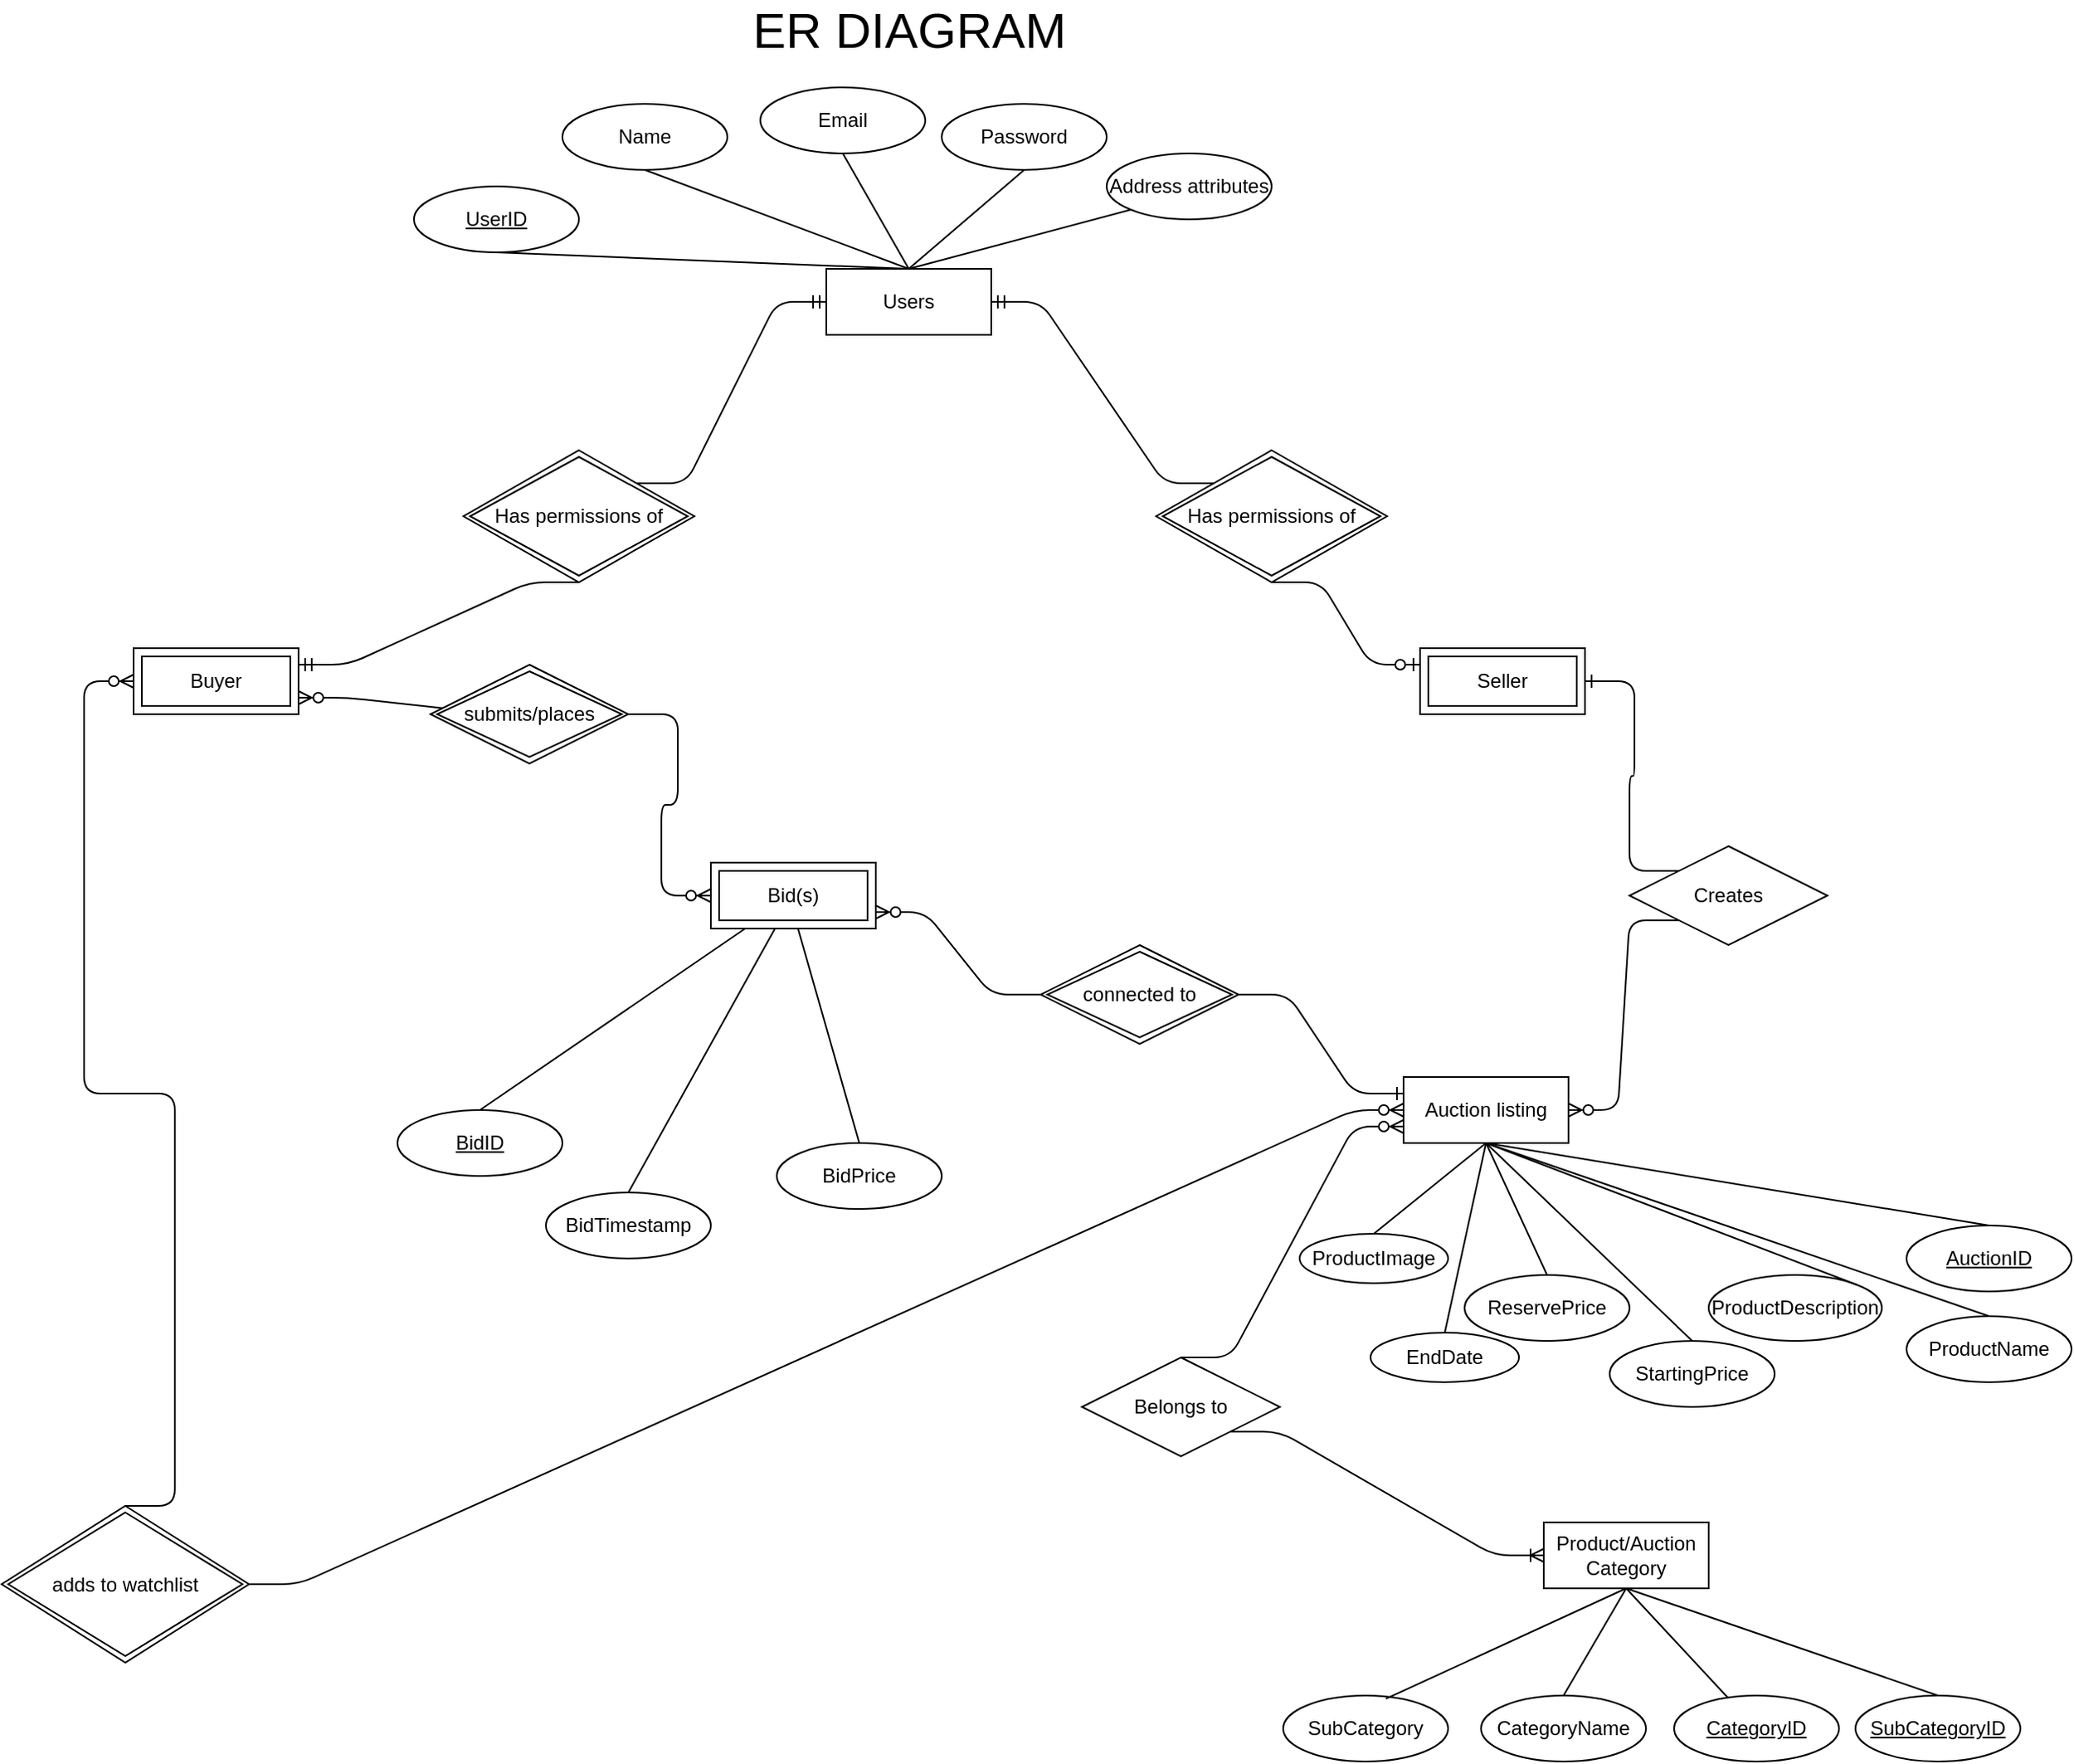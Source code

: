 <mxfile version="13.8.2" type="github" pages="4">
  <diagram id="PBJe3xCFQkrLJ3TgRgL_" name="Qasim">
    <mxGraphModel dx="1422" dy="794" grid="1" gridSize="10" guides="1" tooltips="1" connect="1" arrows="1" fold="1" page="1" pageScale="1" pageWidth="1654" pageHeight="1169" math="0" shadow="0">
      <root>
        <mxCell id="0" />
        <mxCell id="1" parent="0" />
        <mxCell id="jdo_Bs8H3Nefda1nTduL-1" value="Users" style="whiteSpace=wrap;html=1;align=center;" parent="1" vertex="1">
          <mxGeometry x="750" y="200" width="100" height="40" as="geometry" />
        </mxCell>
        <mxCell id="jdo_Bs8H3Nefda1nTduL-7" value="Has permissions of" style="shape=rhombus;double=1;perimeter=rhombusPerimeter;whiteSpace=wrap;html=1;align=center;" parent="1" vertex="1">
          <mxGeometry x="950" y="310" width="140" height="80" as="geometry" />
        </mxCell>
        <mxCell id="jdo_Bs8H3Nefda1nTduL-9" value="Seller" style="shape=ext;margin=3;double=1;whiteSpace=wrap;html=1;align=center;" parent="1" vertex="1">
          <mxGeometry x="1110" y="430" width="100" height="40" as="geometry" />
        </mxCell>
        <mxCell id="jdo_Bs8H3Nefda1nTduL-10" value="Buyer" style="shape=ext;margin=3;double=1;whiteSpace=wrap;html=1;align=center;" parent="1" vertex="1">
          <mxGeometry x="330" y="430" width="100" height="40" as="geometry" />
        </mxCell>
        <mxCell id="jdo_Bs8H3Nefda1nTduL-11" value="Has permissions of" style="shape=rhombus;double=1;perimeter=rhombusPerimeter;whiteSpace=wrap;html=1;align=center;" parent="1" vertex="1">
          <mxGeometry x="530" y="310" width="140" height="80" as="geometry" />
        </mxCell>
        <mxCell id="jdo_Bs8H3Nefda1nTduL-14" value="" style="edgeStyle=entityRelationEdgeStyle;fontSize=12;html=1;endArrow=ERzeroToOne;endFill=1;rounded=1;exitX=0.5;exitY=1;exitDx=0;exitDy=0;entryX=0;entryY=0.25;entryDx=0;entryDy=0;" parent="1" source="jdo_Bs8H3Nefda1nTduL-7" target="jdo_Bs8H3Nefda1nTduL-9" edge="1">
          <mxGeometry width="100" height="100" relative="1" as="geometry">
            <mxPoint x="1040" y="430" as="sourcePoint" />
            <mxPoint x="970" y="500" as="targetPoint" />
          </mxGeometry>
        </mxCell>
        <mxCell id="jdo_Bs8H3Nefda1nTduL-17" value="" style="edgeStyle=entityRelationEdgeStyle;fontSize=12;html=1;endArrow=ERmandOne;entryX=0;entryY=0.5;entryDx=0;entryDy=0;exitX=1;exitY=0;exitDx=0;exitDy=0;" parent="1" source="jdo_Bs8H3Nefda1nTduL-11" target="jdo_Bs8H3Nefda1nTduL-1" edge="1">
          <mxGeometry width="100" height="100" relative="1" as="geometry">
            <mxPoint x="530" y="300" as="sourcePoint" />
            <mxPoint x="630" y="200" as="targetPoint" />
          </mxGeometry>
        </mxCell>
        <mxCell id="jdo_Bs8H3Nefda1nTduL-18" value="" style="edgeStyle=entityRelationEdgeStyle;fontSize=12;html=1;endArrow=ERmandOne;entryX=1;entryY=0.25;entryDx=0;entryDy=0;exitX=0.5;exitY=1;exitDx=0;exitDy=0;" parent="1" source="jdo_Bs8H3Nefda1nTduL-11" target="jdo_Bs8H3Nefda1nTduL-10" edge="1">
          <mxGeometry width="100" height="100" relative="1" as="geometry">
            <mxPoint x="820" y="610" as="sourcePoint" />
            <mxPoint x="380" y="350" as="targetPoint" />
          </mxGeometry>
        </mxCell>
        <mxCell id="jdo_Bs8H3Nefda1nTduL-20" value="Creates" style="shape=rhombus;perimeter=rhombusPerimeter;whiteSpace=wrap;html=1;align=center;" parent="1" vertex="1">
          <mxGeometry x="1237" y="550" width="120" height="60" as="geometry" />
        </mxCell>
        <mxCell id="jdo_Bs8H3Nefda1nTduL-21" value="Auction listing" style="whiteSpace=wrap;html=1;align=center;" parent="1" vertex="1">
          <mxGeometry x="1100" y="690" width="100" height="40" as="geometry" />
        </mxCell>
        <mxCell id="jdo_Bs8H3Nefda1nTduL-22" value="" style="edgeStyle=entityRelationEdgeStyle;fontSize=12;html=1;endArrow=ERzeroToMany;endFill=1;entryX=1;entryY=0.5;entryDx=0;entryDy=0;exitX=0;exitY=1;exitDx=0;exitDy=0;" parent="1" source="jdo_Bs8H3Nefda1nTduL-20" target="jdo_Bs8H3Nefda1nTduL-21" edge="1">
          <mxGeometry width="100" height="100" relative="1" as="geometry">
            <mxPoint x="1190" y="620" as="sourcePoint" />
            <mxPoint x="1330" y="650" as="targetPoint" />
          </mxGeometry>
        </mxCell>
        <mxCell id="jdo_Bs8H3Nefda1nTduL-25" value="" style="edgeStyle=entityRelationEdgeStyle;fontSize=12;html=1;endArrow=ERmandOne;entryX=1;entryY=0.5;entryDx=0;entryDy=0;exitX=0;exitY=0;exitDx=0;exitDy=0;" parent="1" source="jdo_Bs8H3Nefda1nTduL-7" target="jdo_Bs8H3Nefda1nTduL-1" edge="1">
          <mxGeometry width="100" height="100" relative="1" as="geometry">
            <mxPoint x="1093" y="205" as="sourcePoint" />
            <mxPoint x="1030" y="120" as="targetPoint" />
          </mxGeometry>
        </mxCell>
        <mxCell id="jdo_Bs8H3Nefda1nTduL-26" value="AuctionID" style="ellipse;whiteSpace=wrap;html=1;align=center;fontStyle=4;" parent="1" vertex="1">
          <mxGeometry x="1405" y="780" width="100" height="40" as="geometry" />
        </mxCell>
        <mxCell id="jdo_Bs8H3Nefda1nTduL-27" value="" style="endArrow=none;html=1;rounded=0;entryX=0.5;entryY=0;entryDx=0;entryDy=0;exitX=0.5;exitY=1;exitDx=0;exitDy=0;" parent="1" source="jdo_Bs8H3Nefda1nTduL-21" target="jdo_Bs8H3Nefda1nTduL-26" edge="1">
          <mxGeometry relative="1" as="geometry">
            <mxPoint x="1485" y="500" as="sourcePoint" />
            <mxPoint x="1645" y="500" as="targetPoint" />
          </mxGeometry>
        </mxCell>
        <mxCell id="jdo_Bs8H3Nefda1nTduL-28" value="" style="edgeStyle=entityRelationEdgeStyle;fontSize=12;html=1;endArrow=ERone;endFill=1;entryX=1;entryY=0.5;entryDx=0;entryDy=0;exitX=0;exitY=0;exitDx=0;exitDy=0;" parent="1" source="jdo_Bs8H3Nefda1nTduL-20" target="jdo_Bs8H3Nefda1nTduL-9" edge="1">
          <mxGeometry width="100" height="100" relative="1" as="geometry">
            <mxPoint x="980" y="760" as="sourcePoint" />
            <mxPoint x="1080" y="660" as="targetPoint" />
          </mxGeometry>
        </mxCell>
        <mxCell id="jdo_Bs8H3Nefda1nTduL-29" value="ProductName" style="ellipse;whiteSpace=wrap;html=1;align=center;" parent="1" vertex="1">
          <mxGeometry x="1405" y="835" width="100" height="40" as="geometry" />
        </mxCell>
        <mxCell id="jdo_Bs8H3Nefda1nTduL-30" value="" style="endArrow=none;html=1;rounded=0;entryX=0.5;entryY=1;entryDx=0;entryDy=0;exitX=0.5;exitY=0;exitDx=0;exitDy=0;" parent="1" source="jdo_Bs8H3Nefda1nTduL-29" target="jdo_Bs8H3Nefda1nTduL-21" edge="1">
          <mxGeometry relative="1" as="geometry">
            <mxPoint x="1065" y="810" as="sourcePoint" />
            <mxPoint x="1225" y="810" as="targetPoint" />
          </mxGeometry>
        </mxCell>
        <mxCell id="jdo_Bs8H3Nefda1nTduL-31" value="ProductDescription" style="ellipse;whiteSpace=wrap;html=1;align=center;" parent="1" vertex="1">
          <mxGeometry x="1285" y="810" width="105" height="40" as="geometry" />
        </mxCell>
        <mxCell id="jdo_Bs8H3Nefda1nTduL-34" value="" style="endArrow=none;html=1;rounded=0;entryX=0.5;entryY=1;entryDx=0;entryDy=0;exitX=1;exitY=0;exitDx=0;exitDy=0;" parent="1" source="jdo_Bs8H3Nefda1nTduL-31" target="jdo_Bs8H3Nefda1nTduL-21" edge="1">
          <mxGeometry relative="1" as="geometry">
            <mxPoint x="1255" y="850" as="sourcePoint" />
            <mxPoint x="1245" y="790" as="targetPoint" />
          </mxGeometry>
        </mxCell>
        <mxCell id="jdo_Bs8H3Nefda1nTduL-38" value="" style="edgeStyle=entityRelationEdgeStyle;fontSize=12;html=1;endArrow=ERzeroToMany;endFill=1;exitX=0.583;exitY=0.5;exitDx=0;exitDy=0;exitPerimeter=0;entryX=1;entryY=0.75;entryDx=0;entryDy=0;" parent="1" source="S4HPG_5OyXTRfToOtr7x-22" target="jdo_Bs8H3Nefda1nTduL-10" edge="1">
          <mxGeometry width="100" height="100" relative="1" as="geometry">
            <mxPoint x="540" y="690" as="sourcePoint" />
            <mxPoint x="590" y="580" as="targetPoint" />
          </mxGeometry>
        </mxCell>
        <mxCell id="jdo_Bs8H3Nefda1nTduL-39" value="BidPrice" style="ellipse;whiteSpace=wrap;html=1;align=center;" parent="1" vertex="1">
          <mxGeometry x="720" y="730" width="100" height="40" as="geometry" />
        </mxCell>
        <mxCell id="jdo_Bs8H3Nefda1nTduL-40" value="" style="endArrow=none;html=1;rounded=0;entryX=0.5;entryY=0;entryDx=0;entryDy=0;exitX=0.5;exitY=0.75;exitDx=0;exitDy=0;exitPerimeter=0;" parent="1" source="u88miDDHLqtCUj73dIhM-4" target="jdo_Bs8H3Nefda1nTduL-39" edge="1">
          <mxGeometry relative="1" as="geometry">
            <mxPoint x="680" y="755" as="sourcePoint" />
            <mxPoint x="840" y="710" as="targetPoint" />
          </mxGeometry>
        </mxCell>
        <mxCell id="jdo_Bs8H3Nefda1nTduL-41" value="BidID" style="ellipse;whiteSpace=wrap;html=1;align=center;fontStyle=4;" parent="1" vertex="1">
          <mxGeometry x="490" y="710" width="100" height="40" as="geometry" />
        </mxCell>
        <mxCell id="jdo_Bs8H3Nefda1nTduL-42" value="" style="endArrow=none;html=1;rounded=0;exitX=0.5;exitY=0;exitDx=0;exitDy=0;entryX=0.5;entryY=0.5;entryDx=0;entryDy=0;entryPerimeter=0;" parent="1" source="jdo_Bs8H3Nefda1nTduL-41" target="u88miDDHLqtCUj73dIhM-4" edge="1">
          <mxGeometry relative="1" as="geometry">
            <mxPoint x="760" y="720" as="sourcePoint" />
            <mxPoint x="650" y="740" as="targetPoint" />
          </mxGeometry>
        </mxCell>
        <mxCell id="jdo_Bs8H3Nefda1nTduL-43" value="EndDate" style="ellipse;whiteSpace=wrap;html=1;align=center;" parent="1" vertex="1">
          <mxGeometry x="1080" y="845" width="90" height="30" as="geometry" />
        </mxCell>
        <mxCell id="jdo_Bs8H3Nefda1nTduL-44" value="" style="endArrow=none;html=1;rounded=0;entryX=0.5;entryY=1;entryDx=0;entryDy=0;exitX=0.5;exitY=0;exitDx=0;exitDy=0;" parent="1" source="jdo_Bs8H3Nefda1nTduL-43" target="jdo_Bs8H3Nefda1nTduL-21" edge="1">
          <mxGeometry relative="1" as="geometry">
            <mxPoint x="1170.355" y="855.858" as="sourcePoint" />
            <mxPoint x="1095" y="750" as="targetPoint" />
          </mxGeometry>
        </mxCell>
        <mxCell id="jdo_Bs8H3Nefda1nTduL-45" value="Belongs to" style="shape=rhombus;perimeter=rhombusPerimeter;whiteSpace=wrap;html=1;align=center;" parent="1" vertex="1">
          <mxGeometry x="905" y="860" width="120" height="60" as="geometry" />
        </mxCell>
        <mxCell id="jdo_Bs8H3Nefda1nTduL-46" value="Product/Auction Category" style="whiteSpace=wrap;html=1;align=center;" parent="1" vertex="1">
          <mxGeometry x="1185" y="960" width="100" height="40" as="geometry" />
        </mxCell>
        <mxCell id="jdo_Bs8H3Nefda1nTduL-49" value="" style="edgeStyle=entityRelationEdgeStyle;fontSize=12;html=1;endArrow=ERzeroToMany;endFill=1;exitX=0.5;exitY=0;exitDx=0;exitDy=0;entryX=0;entryY=0.75;entryDx=0;entryDy=0;" parent="1" source="jdo_Bs8H3Nefda1nTduL-45" target="jdo_Bs8H3Nefda1nTduL-21" edge="1">
          <mxGeometry width="100" height="100" relative="1" as="geometry">
            <mxPoint x="760" y="810" as="sourcePoint" />
            <mxPoint x="820" y="690" as="targetPoint" />
          </mxGeometry>
        </mxCell>
        <mxCell id="jdo_Bs8H3Nefda1nTduL-50" value="" style="edgeStyle=entityRelationEdgeStyle;fontSize=12;html=1;endArrow=ERoneToMany;exitX=1;exitY=1;exitDx=0;exitDy=0;" parent="1" source="jdo_Bs8H3Nefda1nTduL-45" target="jdo_Bs8H3Nefda1nTduL-46" edge="1">
          <mxGeometry width="100" height="100" relative="1" as="geometry">
            <mxPoint x="790" y="860" as="sourcePoint" />
            <mxPoint x="940" y="690" as="targetPoint" />
          </mxGeometry>
        </mxCell>
        <mxCell id="S4HPG_5OyXTRfToOtr7x-1" value="CategoryID" style="ellipse;whiteSpace=wrap;html=1;align=center;fontStyle=4;" parent="1" vertex="1">
          <mxGeometry x="1264" y="1065" width="100" height="40" as="geometry" />
        </mxCell>
        <mxCell id="S4HPG_5OyXTRfToOtr7x-2" value="CategoryName" style="ellipse;whiteSpace=wrap;html=1;align=center;" parent="1" vertex="1">
          <mxGeometry x="1147" y="1065" width="100" height="40" as="geometry" />
        </mxCell>
        <mxCell id="S4HPG_5OyXTRfToOtr7x-4" value="SubCategory" style="ellipse;whiteSpace=wrap;html=1;align=center;" parent="1" vertex="1">
          <mxGeometry x="1027" y="1065" width="100" height="40" as="geometry" />
        </mxCell>
        <mxCell id="S4HPG_5OyXTRfToOtr7x-5" value="SubCategoryID" style="ellipse;whiteSpace=wrap;html=1;align=center;fontStyle=4;" parent="1" vertex="1">
          <mxGeometry x="1374" y="1065" width="100" height="40" as="geometry" />
        </mxCell>
        <mxCell id="S4HPG_5OyXTRfToOtr7x-6" value="" style="endArrow=none;html=1;rounded=0;exitX=0.5;exitY=1;exitDx=0;exitDy=0;entryX=0.5;entryY=0;entryDx=0;entryDy=0;" parent="1" source="jdo_Bs8H3Nefda1nTduL-46" target="S4HPG_5OyXTRfToOtr7x-5" edge="1">
          <mxGeometry relative="1" as="geometry">
            <mxPoint x="840" y="1010" as="sourcePoint" />
            <mxPoint x="1000" y="1010" as="targetPoint" />
          </mxGeometry>
        </mxCell>
        <mxCell id="S4HPG_5OyXTRfToOtr7x-9" value="" style="endArrow=none;html=1;rounded=0;exitX=0.5;exitY=1;exitDx=0;exitDy=0;" parent="1" source="jdo_Bs8H3Nefda1nTduL-46" target="S4HPG_5OyXTRfToOtr7x-1" edge="1">
          <mxGeometry relative="1" as="geometry">
            <mxPoint x="750" y="1010" as="sourcePoint" />
            <mxPoint x="887" y="1060" as="targetPoint" />
          </mxGeometry>
        </mxCell>
        <mxCell id="S4HPG_5OyXTRfToOtr7x-10" value="" style="endArrow=none;html=1;rounded=0;exitX=0.5;exitY=1;exitDx=0;exitDy=0;entryX=0.5;entryY=0;entryDx=0;entryDy=0;" parent="1" source="jdo_Bs8H3Nefda1nTduL-46" target="S4HPG_5OyXTRfToOtr7x-2" edge="1">
          <mxGeometry relative="1" as="geometry">
            <mxPoint x="760" y="1020" as="sourcePoint" />
            <mxPoint x="897" y="1070" as="targetPoint" />
          </mxGeometry>
        </mxCell>
        <mxCell id="S4HPG_5OyXTRfToOtr7x-11" value="" style="endArrow=none;html=1;rounded=0;exitX=0.5;exitY=1;exitDx=0;exitDy=0;entryX=0.623;entryY=0.049;entryDx=0;entryDy=0;entryPerimeter=0;" parent="1" source="jdo_Bs8H3Nefda1nTduL-46" target="S4HPG_5OyXTRfToOtr7x-4" edge="1">
          <mxGeometry relative="1" as="geometry">
            <mxPoint x="770" y="1030" as="sourcePoint" />
            <mxPoint x="907" y="1080" as="targetPoint" />
          </mxGeometry>
        </mxCell>
        <mxCell id="S4HPG_5OyXTRfToOtr7x-12" value="&lt;u&gt;UserID&lt;/u&gt;" style="ellipse;whiteSpace=wrap;html=1;align=center;" parent="1" vertex="1">
          <mxGeometry x="500" y="150" width="100" height="40" as="geometry" />
        </mxCell>
        <mxCell id="S4HPG_5OyXTRfToOtr7x-13" value="" style="endArrow=none;html=1;rounded=0;entryX=0.5;entryY=1;entryDx=0;entryDy=0;exitX=0.5;exitY=0;exitDx=0;exitDy=0;" parent="1" source="jdo_Bs8H3Nefda1nTduL-1" target="S4HPG_5OyXTRfToOtr7x-15" edge="1">
          <mxGeometry relative="1" as="geometry">
            <mxPoint x="827" y="170" as="sourcePoint" />
            <mxPoint x="870" y="130" as="targetPoint" />
          </mxGeometry>
        </mxCell>
        <mxCell id="S4HPG_5OyXTRfToOtr7x-14" value="" style="endArrow=none;html=1;rounded=0;exitX=0.5;exitY=1;exitDx=0;exitDy=0;entryX=0.5;entryY=0;entryDx=0;entryDy=0;" parent="1" source="S4HPG_5OyXTRfToOtr7x-12" target="jdo_Bs8H3Nefda1nTduL-1" edge="1">
          <mxGeometry relative="1" as="geometry">
            <mxPoint x="700" y="150" as="sourcePoint" />
            <mxPoint x="860" y="150" as="targetPoint" />
          </mxGeometry>
        </mxCell>
        <mxCell id="S4HPG_5OyXTRfToOtr7x-15" value="Name" style="ellipse;whiteSpace=wrap;html=1;align=center;" parent="1" vertex="1">
          <mxGeometry x="590" y="100" width="100" height="40" as="geometry" />
        </mxCell>
        <mxCell id="S4HPG_5OyXTRfToOtr7x-16" value="Email" style="ellipse;whiteSpace=wrap;html=1;align=center;" parent="1" vertex="1">
          <mxGeometry x="710" y="90" width="100" height="40" as="geometry" />
        </mxCell>
        <mxCell id="S4HPG_5OyXTRfToOtr7x-17" value="" style="endArrow=none;html=1;rounded=0;entryX=0.5;entryY=1;entryDx=0;entryDy=0;exitX=0.5;exitY=0;exitDx=0;exitDy=0;" parent="1" source="jdo_Bs8H3Nefda1nTduL-1" target="S4HPG_5OyXTRfToOtr7x-16" edge="1">
          <mxGeometry relative="1" as="geometry">
            <mxPoint x="834" y="180" as="sourcePoint" />
            <mxPoint x="837" y="130" as="targetPoint" />
          </mxGeometry>
        </mxCell>
        <mxCell id="S4HPG_5OyXTRfToOtr7x-18" value="StartingPrice" style="ellipse;whiteSpace=wrap;html=1;align=center;" parent="1" vertex="1">
          <mxGeometry x="1225" y="850" width="100" height="40" as="geometry" />
        </mxCell>
        <mxCell id="S4HPG_5OyXTRfToOtr7x-19" value="ReservePrice" style="ellipse;whiteSpace=wrap;html=1;align=center;" parent="1" vertex="1">
          <mxGeometry x="1137" y="810" width="100" height="40" as="geometry" />
        </mxCell>
        <mxCell id="S4HPG_5OyXTRfToOtr7x-20" value="" style="endArrow=none;html=1;rounded=0;exitX=0.5;exitY=1;exitDx=0;exitDy=0;entryX=0.5;entryY=0;entryDx=0;entryDy=0;" parent="1" source="jdo_Bs8H3Nefda1nTduL-21" target="S4HPG_5OyXTRfToOtr7x-19" edge="1">
          <mxGeometry relative="1" as="geometry">
            <mxPoint x="1055" y="770" as="sourcePoint" />
            <mxPoint x="1215" y="770" as="targetPoint" />
          </mxGeometry>
        </mxCell>
        <mxCell id="S4HPG_5OyXTRfToOtr7x-21" value="" style="endArrow=none;html=1;rounded=0;exitX=0.5;exitY=1;exitDx=0;exitDy=0;entryX=0.5;entryY=0;entryDx=0;entryDy=0;" parent="1" source="jdo_Bs8H3Nefda1nTduL-21" target="S4HPG_5OyXTRfToOtr7x-18" edge="1">
          <mxGeometry relative="1" as="geometry">
            <mxPoint x="1140" y="750" as="sourcePoint" />
            <mxPoint x="1202" y="880" as="targetPoint" />
          </mxGeometry>
        </mxCell>
        <mxCell id="S4HPG_5OyXTRfToOtr7x-22" value="submits/places" style="shape=rhombus;double=1;perimeter=rhombusPerimeter;whiteSpace=wrap;html=1;align=center;shadow=0;sketch=0;strokeColor=#000000;gradientColor=none;" parent="1" vertex="1">
          <mxGeometry x="510" y="440" width="120" height="60" as="geometry" />
        </mxCell>
        <mxCell id="S4HPG_5OyXTRfToOtr7x-23" value="BidTimestamp" style="ellipse;whiteSpace=wrap;html=1;align=center;" parent="1" vertex="1">
          <mxGeometry x="580" y="760" width="100" height="40" as="geometry" />
        </mxCell>
        <mxCell id="S4HPG_5OyXTRfToOtr7x-24" value="" style="endArrow=none;html=1;rounded=0;exitX=0.5;exitY=0.5;exitDx=0;exitDy=0;entryX=0.5;entryY=0;entryDx=0;entryDy=0;exitPerimeter=0;" parent="1" source="u88miDDHLqtCUj73dIhM-4" target="S4HPG_5OyXTRfToOtr7x-23" edge="1">
          <mxGeometry relative="1" as="geometry">
            <mxPoint x="680" y="755" as="sourcePoint" />
            <mxPoint x="1000" y="750" as="targetPoint" />
          </mxGeometry>
        </mxCell>
        <mxCell id="S4HPG_5OyXTRfToOtr7x-25" value="adds to watchlist" style="shape=rhombus;double=1;perimeter=rhombusPerimeter;whiteSpace=wrap;html=1;align=center;shadow=0;sketch=0;strokeColor=#000000;gradientColor=none;" parent="1" vertex="1">
          <mxGeometry x="250" y="950" width="150" height="95" as="geometry" />
        </mxCell>
        <mxCell id="S4HPG_5OyXTRfToOtr7x-26" value="" style="edgeStyle=entityRelationEdgeStyle;fontSize=12;html=1;endArrow=ERzeroToMany;endFill=1;exitX=1;exitY=0.5;exitDx=0;exitDy=0;entryX=0;entryY=0.5;entryDx=0;entryDy=0;" parent="1" source="S4HPG_5OyXTRfToOtr7x-25" target="jdo_Bs8H3Nefda1nTduL-21" edge="1">
          <mxGeometry width="100" height="100" relative="1" as="geometry">
            <mxPoint x="740" y="780" as="sourcePoint" />
            <mxPoint x="840" y="680" as="targetPoint" />
          </mxGeometry>
        </mxCell>
        <mxCell id="S4HPG_5OyXTRfToOtr7x-28" value="" style="fontSize=12;html=1;endArrow=ERzeroToMany;endFill=1;entryX=0;entryY=0.5;entryDx=0;entryDy=0;exitX=0.5;exitY=0;exitDx=0;exitDy=0;edgeStyle=entityRelationEdgeStyle;" parent="1" source="S4HPG_5OyXTRfToOtr7x-25" target="jdo_Bs8H3Nefda1nTduL-10" edge="1">
          <mxGeometry width="100" height="100" relative="1" as="geometry">
            <mxPoint x="310" y="790" as="sourcePoint" />
            <mxPoint x="410" y="690" as="targetPoint" />
          </mxGeometry>
        </mxCell>
        <mxCell id="S4HPG_5OyXTRfToOtr7x-30" value="&lt;font style=&quot;font-size: 30px&quot;&gt;ER DIAGRAM&lt;/font&gt;" style="text;html=1;align=center;verticalAlign=middle;resizable=0;points=[];autosize=1;" parent="1" vertex="1">
          <mxGeometry x="695" y="40" width="210" height="30" as="geometry" />
        </mxCell>
        <mxCell id="u88miDDHLqtCUj73dIhM-1" value="Password" style="ellipse;whiteSpace=wrap;html=1;align=center;" parent="1" vertex="1">
          <mxGeometry x="820" y="100" width="100" height="40" as="geometry" />
        </mxCell>
        <mxCell id="u88miDDHLqtCUj73dIhM-2" value="" style="endArrow=none;html=1;rounded=0;entryX=0.5;entryY=1;entryDx=0;entryDy=0;exitX=0.5;exitY=0;exitDx=0;exitDy=0;" parent="1" source="jdo_Bs8H3Nefda1nTduL-1" target="u88miDDHLqtCUj73dIhM-1" edge="1">
          <mxGeometry relative="1" as="geometry">
            <mxPoint x="660" y="390" as="sourcePoint" />
            <mxPoint x="820" y="390" as="targetPoint" />
          </mxGeometry>
        </mxCell>
        <mxCell id="u88miDDHLqtCUj73dIhM-4" value="Bid(s)" style="shape=ext;margin=3;double=1;whiteSpace=wrap;html=1;align=center;" parent="1" vertex="1">
          <mxGeometry x="680" y="560" width="100" height="40" as="geometry" />
        </mxCell>
        <mxCell id="u88miDDHLqtCUj73dIhM-5" value="" style="edgeStyle=entityRelationEdgeStyle;fontSize=12;html=1;endArrow=ERzeroToMany;endFill=1;" parent="1" source="S4HPG_5OyXTRfToOtr7x-22" target="u88miDDHLqtCUj73dIhM-4" edge="1">
          <mxGeometry width="100" height="100" relative="1" as="geometry">
            <mxPoint x="480" y="770" as="sourcePoint" />
            <mxPoint x="700" y="750" as="targetPoint" />
          </mxGeometry>
        </mxCell>
        <mxCell id="u88miDDHLqtCUj73dIhM-6" value="connected to" style="shape=rhombus;double=1;perimeter=rhombusPerimeter;whiteSpace=wrap;html=1;align=center;" parent="1" vertex="1">
          <mxGeometry x="880" y="610" width="120" height="60" as="geometry" />
        </mxCell>
        <mxCell id="u88miDDHLqtCUj73dIhM-7" value="" style="edgeStyle=entityRelationEdgeStyle;fontSize=12;html=1;endArrow=ERone;endFill=1;entryX=0;entryY=0.25;entryDx=0;entryDy=0;" parent="1" source="u88miDDHLqtCUj73dIhM-6" target="jdo_Bs8H3Nefda1nTduL-21" edge="1">
          <mxGeometry width="100" height="100" relative="1" as="geometry">
            <mxPoint x="830" y="690" as="sourcePoint" />
            <mxPoint x="930" y="590" as="targetPoint" />
          </mxGeometry>
        </mxCell>
        <mxCell id="u88miDDHLqtCUj73dIhM-8" value="" style="edgeStyle=entityRelationEdgeStyle;fontSize=12;html=1;endArrow=ERzeroToMany;endFill=1;entryX=1;entryY=0.75;entryDx=0;entryDy=0;exitX=0;exitY=0.5;exitDx=0;exitDy=0;" parent="1" source="u88miDDHLqtCUj73dIhM-6" target="u88miDDHLqtCUj73dIhM-4" edge="1">
          <mxGeometry width="100" height="100" relative="1" as="geometry">
            <mxPoint x="820" y="710" as="sourcePoint" />
            <mxPoint x="920" y="610" as="targetPoint" />
          </mxGeometry>
        </mxCell>
        <mxCell id="_rsiNFgYEIcEHOYI3Ti--1" value="Address attributes" style="ellipse;whiteSpace=wrap;html=1;align=center;" parent="1" vertex="1">
          <mxGeometry x="920" y="130" width="100" height="40" as="geometry" />
        </mxCell>
        <mxCell id="_rsiNFgYEIcEHOYI3Ti--2" value="" style="endArrow=none;html=1;rounded=0;entryX=0;entryY=1;entryDx=0;entryDy=0;exitX=0.5;exitY=0;exitDx=0;exitDy=0;" parent="1" source="jdo_Bs8H3Nefda1nTduL-1" target="_rsiNFgYEIcEHOYI3Ti--1" edge="1">
          <mxGeometry relative="1" as="geometry">
            <mxPoint x="910" y="260" as="sourcePoint" />
            <mxPoint x="1070" y="260" as="targetPoint" />
          </mxGeometry>
        </mxCell>
        <mxCell id="4N09RcURnRCv_H0ObMvF-1" value="ProductImage" style="ellipse;whiteSpace=wrap;html=1;align=center;" parent="1" vertex="1">
          <mxGeometry x="1037" y="785" width="90" height="30" as="geometry" />
        </mxCell>
        <mxCell id="4N09RcURnRCv_H0ObMvF-2" value="" style="endArrow=none;html=1;rounded=0;entryX=0.5;entryY=1;entryDx=0;entryDy=0;exitX=0.5;exitY=0;exitDx=0;exitDy=0;" parent="1" source="4N09RcURnRCv_H0ObMvF-1" target="jdo_Bs8H3Nefda1nTduL-21" edge="1">
          <mxGeometry relative="1" as="geometry">
            <mxPoint x="1464.355" y="710.858" as="sourcePoint" />
            <mxPoint x="1444" y="585" as="targetPoint" />
          </mxGeometry>
        </mxCell>
      </root>
    </mxGraphModel>
  </diagram>
  <diagram id="J9CAZWFjR4xJngpeoqRt" name="Gabriel">
    <mxGraphModel dx="1422" dy="794" grid="1" gridSize="10" guides="1" tooltips="1" connect="1" arrows="1" fold="1" page="1" pageScale="1" pageWidth="827" pageHeight="1169" math="0" shadow="0">
      <root>
        <mxCell id="o34kinmAR1xzIVLFPBfJ-0" />
        <mxCell id="o34kinmAR1xzIVLFPBfJ-1" parent="o34kinmAR1xzIVLFPBfJ-0" />
        <mxCell id="8hnfhdmzBBxjWfvv8F8p-0" value="Users" style="whiteSpace=wrap;html=1;align=center;" parent="o34kinmAR1xzIVLFPBfJ-1" vertex="1">
          <mxGeometry x="750" y="300" width="100" height="40" as="geometry" />
        </mxCell>
        <mxCell id="8hnfhdmzBBxjWfvv8F8p-1" value="Has permissions of" style="shape=rhombus;double=1;perimeter=rhombusPerimeter;whiteSpace=wrap;html=1;align=center;" parent="o34kinmAR1xzIVLFPBfJ-1" vertex="1">
          <mxGeometry x="860" y="360" width="140" height="80" as="geometry" />
        </mxCell>
        <mxCell id="8hnfhdmzBBxjWfvv8F8p-2" value="Seller" style="shape=ext;margin=3;double=1;whiteSpace=wrap;html=1;align=center;" parent="o34kinmAR1xzIVLFPBfJ-1" vertex="1">
          <mxGeometry x="1027" y="470" width="93" height="40" as="geometry" />
        </mxCell>
        <mxCell id="8hnfhdmzBBxjWfvv8F8p-3" value="Has permissions of" style="shape=rhombus;double=1;perimeter=rhombusPerimeter;whiteSpace=wrap;html=1;align=center;" parent="o34kinmAR1xzIVLFPBfJ-1" vertex="1">
          <mxGeometry x="600" y="360" width="140" height="80" as="geometry" />
        </mxCell>
        <mxCell id="8hnfhdmzBBxjWfvv8F8p-4" value="" style="edgeStyle=entityRelationEdgeStyle;fontSize=12;html=1;endArrow=ERzeroToOne;endFill=1;rounded=1;exitX=0.5;exitY=1;exitDx=0;exitDy=0;" parent="o34kinmAR1xzIVLFPBfJ-1" source="8hnfhdmzBBxjWfvv8F8p-1" edge="1">
          <mxGeometry width="100" height="100" relative="1" as="geometry">
            <mxPoint x="1040" y="430" as="sourcePoint" />
            <mxPoint x="1027" y="480" as="targetPoint" />
          </mxGeometry>
        </mxCell>
        <mxCell id="8hnfhdmzBBxjWfvv8F8p-5" value="" style="edgeStyle=entityRelationEdgeStyle;fontSize=12;html=1;endArrow=ERmandOne;entryX=0;entryY=0.5;entryDx=0;entryDy=0;exitX=1;exitY=0;exitDx=0;exitDy=0;" parent="o34kinmAR1xzIVLFPBfJ-1" source="8hnfhdmzBBxjWfvv8F8p-3" target="8hnfhdmzBBxjWfvv8F8p-0" edge="1">
          <mxGeometry width="100" height="100" relative="1" as="geometry">
            <mxPoint x="530" y="300" as="sourcePoint" />
            <mxPoint x="630" y="200" as="targetPoint" />
          </mxGeometry>
        </mxCell>
        <mxCell id="8hnfhdmzBBxjWfvv8F8p-6" value="" style="edgeStyle=entityRelationEdgeStyle;fontSize=12;html=1;endArrow=ERmandOne;entryX=1;entryY=0.25;entryDx=0;entryDy=0;exitX=0.5;exitY=1;exitDx=0;exitDy=0;" parent="o34kinmAR1xzIVLFPBfJ-1" source="8hnfhdmzBBxjWfvv8F8p-3" target="fT4Btt4w7xMMPLra-d31-0" edge="1">
          <mxGeometry width="100" height="100" relative="1" as="geometry">
            <mxPoint x="820" y="610" as="sourcePoint" />
            <mxPoint x="570" y="485.0" as="targetPoint" />
          </mxGeometry>
        </mxCell>
        <mxCell id="8hnfhdmzBBxjWfvv8F8p-7" value="Creates" style="shape=rhombus;perimeter=rhombusPerimeter;whiteSpace=wrap;html=1;align=center;" parent="o34kinmAR1xzIVLFPBfJ-1" vertex="1">
          <mxGeometry x="950" y="570" width="120" height="60" as="geometry" />
        </mxCell>
        <mxCell id="8hnfhdmzBBxjWfvv8F8p-8" value="Auction listing" style="whiteSpace=wrap;html=1;align=center;" parent="o34kinmAR1xzIVLFPBfJ-1" vertex="1">
          <mxGeometry x="820" y="660" width="100" height="40" as="geometry" />
        </mxCell>
        <mxCell id="8hnfhdmzBBxjWfvv8F8p-9" value="" style="edgeStyle=entityRelationEdgeStyle;fontSize=12;html=1;endArrow=ERzeroToMany;endFill=1;entryX=1;entryY=0.25;entryDx=0;entryDy=0;exitX=0;exitY=1;exitDx=0;exitDy=0;" parent="o34kinmAR1xzIVLFPBfJ-1" source="8hnfhdmzBBxjWfvv8F8p-7" target="8hnfhdmzBBxjWfvv8F8p-8" edge="1">
          <mxGeometry width="100" height="100" relative="1" as="geometry">
            <mxPoint x="1190" y="620" as="sourcePoint" />
            <mxPoint x="1330" y="650" as="targetPoint" />
          </mxGeometry>
        </mxCell>
        <mxCell id="8hnfhdmzBBxjWfvv8F8p-10" value="" style="edgeStyle=entityRelationEdgeStyle;fontSize=12;html=1;endArrow=ERmandOne;entryX=1;entryY=0.5;entryDx=0;entryDy=0;exitX=0;exitY=0;exitDx=0;exitDy=0;" parent="o34kinmAR1xzIVLFPBfJ-1" source="8hnfhdmzBBxjWfvv8F8p-1" target="8hnfhdmzBBxjWfvv8F8p-0" edge="1">
          <mxGeometry width="100" height="100" relative="1" as="geometry">
            <mxPoint x="1093" y="205" as="sourcePoint" />
            <mxPoint x="1030" y="120" as="targetPoint" />
          </mxGeometry>
        </mxCell>
        <mxCell id="8hnfhdmzBBxjWfvv8F8p-11" value="auctionID" style="ellipse;whiteSpace=wrap;html=1;align=center;fontStyle=4;" parent="o34kinmAR1xzIVLFPBfJ-1" vertex="1">
          <mxGeometry x="940" y="760" width="100" height="40" as="geometry" />
        </mxCell>
        <mxCell id="8hnfhdmzBBxjWfvv8F8p-12" value="" style="endArrow=none;html=1;rounded=0;entryX=0.5;entryY=0;entryDx=0;entryDy=0;exitX=0.5;exitY=1;exitDx=0;exitDy=0;" parent="o34kinmAR1xzIVLFPBfJ-1" source="8hnfhdmzBBxjWfvv8F8p-8" target="8hnfhdmzBBxjWfvv8F8p-11" edge="1">
          <mxGeometry relative="1" as="geometry">
            <mxPoint x="1270" y="460" as="sourcePoint" />
            <mxPoint x="1430" y="460" as="targetPoint" />
          </mxGeometry>
        </mxCell>
        <mxCell id="8hnfhdmzBBxjWfvv8F8p-14" value="productName" style="ellipse;whiteSpace=wrap;html=1;align=center;" parent="o34kinmAR1xzIVLFPBfJ-1" vertex="1">
          <mxGeometry x="920" y="820" width="100" height="40" as="geometry" />
        </mxCell>
        <mxCell id="8hnfhdmzBBxjWfvv8F8p-15" value="" style="endArrow=none;html=1;rounded=0;entryX=0.5;entryY=1;entryDx=0;entryDy=0;exitX=0.5;exitY=0;exitDx=0;exitDy=0;" parent="o34kinmAR1xzIVLFPBfJ-1" source="8hnfhdmzBBxjWfvv8F8p-14" target="8hnfhdmzBBxjWfvv8F8p-8" edge="1">
          <mxGeometry relative="1" as="geometry">
            <mxPoint x="850" y="770" as="sourcePoint" />
            <mxPoint x="1010" y="770" as="targetPoint" />
          </mxGeometry>
        </mxCell>
        <mxCell id="8hnfhdmzBBxjWfvv8F8p-16" value="productDescription" style="ellipse;whiteSpace=wrap;html=1;align=center;rotation=0;" parent="o34kinmAR1xzIVLFPBfJ-1" vertex="1">
          <mxGeometry x="860" y="880" width="107" height="40" as="geometry" />
        </mxCell>
        <mxCell id="8hnfhdmzBBxjWfvv8F8p-17" value="" style="endArrow=none;html=1;rounded=0;entryX=0.5;entryY=1;entryDx=0;entryDy=0;exitX=0.5;exitY=0;exitDx=0;exitDy=0;" parent="o34kinmAR1xzIVLFPBfJ-1" source="8hnfhdmzBBxjWfvv8F8p-16" target="8hnfhdmzBBxjWfvv8F8p-8" edge="1">
          <mxGeometry relative="1" as="geometry">
            <mxPoint x="1120" y="800" as="sourcePoint" />
            <mxPoint x="1030" y="750" as="targetPoint" />
          </mxGeometry>
        </mxCell>
        <mxCell id="8hnfhdmzBBxjWfvv8F8p-18" value="Bids" style="shape=rhombus;perimeter=rhombusPerimeter;whiteSpace=wrap;html=1;align=center;" parent="o34kinmAR1xzIVLFPBfJ-1" vertex="1">
          <mxGeometry x="590" y="585" width="120" height="60" as="geometry" />
        </mxCell>
        <mxCell id="8hnfhdmzBBxjWfvv8F8p-19" value="" style="edgeStyle=entityRelationEdgeStyle;fontSize=12;html=1;endArrow=ERzeroToMany;endFill=1;entryX=0;entryY=0.25;entryDx=0;entryDy=0;exitX=1;exitY=1;exitDx=0;exitDy=0;" parent="o34kinmAR1xzIVLFPBfJ-1" source="8hnfhdmzBBxjWfvv8F8p-18" target="8hnfhdmzBBxjWfvv8F8p-8" edge="1">
          <mxGeometry width="100" height="100" relative="1" as="geometry">
            <mxPoint x="680" y="810" as="sourcePoint" />
            <mxPoint x="780" y="710" as="targetPoint" />
          </mxGeometry>
        </mxCell>
        <mxCell id="8hnfhdmzBBxjWfvv8F8p-21" value="bidPrice" style="ellipse;whiteSpace=wrap;html=1;align=center;" parent="o34kinmAR1xzIVLFPBfJ-1" vertex="1">
          <mxGeometry x="380" y="680" width="100" height="40" as="geometry" />
        </mxCell>
        <mxCell id="8hnfhdmzBBxjWfvv8F8p-25" value="endDate" style="ellipse;whiteSpace=wrap;html=1;align=center;" parent="o34kinmAR1xzIVLFPBfJ-1" vertex="1">
          <mxGeometry x="673" y="870" width="90" height="30" as="geometry" />
        </mxCell>
        <mxCell id="8hnfhdmzBBxjWfvv8F8p-26" value="" style="endArrow=none;html=1;rounded=0;entryX=0.5;entryY=1;entryDx=0;entryDy=0;exitX=0.5;exitY=0;exitDx=0;exitDy=0;" parent="o34kinmAR1xzIVLFPBfJ-1" source="8hnfhdmzBBxjWfvv8F8p-25" target="8hnfhdmzBBxjWfvv8F8p-8" edge="1">
          <mxGeometry relative="1" as="geometry">
            <mxPoint x="955.355" y="815.858" as="sourcePoint" />
            <mxPoint x="880" y="710" as="targetPoint" />
          </mxGeometry>
        </mxCell>
        <mxCell id="8hnfhdmzBBxjWfvv8F8p-27" value="Assigns" style="shape=rhombus;perimeter=rhombusPerimeter;whiteSpace=wrap;html=1;align=center;" parent="o34kinmAR1xzIVLFPBfJ-1" vertex="1">
          <mxGeometry x="1060" y="670" width="120" height="60" as="geometry" />
        </mxCell>
        <mxCell id="8hnfhdmzBBxjWfvv8F8p-28" value="Category" style="whiteSpace=wrap;html=1;align=center;" parent="o34kinmAR1xzIVLFPBfJ-1" vertex="1">
          <mxGeometry x="1250" y="770" width="100" height="40" as="geometry" />
        </mxCell>
        <mxCell id="zwSj69BHhYVa5vw0qpBF-0" value="&lt;u&gt;bidID&lt;/u&gt;" style="ellipse;whiteSpace=wrap;html=1;" parent="o34kinmAR1xzIVLFPBfJ-1" vertex="1">
          <mxGeometry x="380" y="590" width="100" height="50" as="geometry" />
        </mxCell>
        <mxCell id="_nKkH8H6OoKVA1gISZj8-1" value="startDate" style="ellipse;whiteSpace=wrap;html=1;" parent="o34kinmAR1xzIVLFPBfJ-1" vertex="1">
          <mxGeometry x="763" y="820" width="100" height="30" as="geometry" />
        </mxCell>
        <mxCell id="_nKkH8H6OoKVA1gISZj8-3" value="" style="endArrow=none;html=1;entryX=0.5;entryY=0;entryDx=0;entryDy=0;" parent="o34kinmAR1xzIVLFPBfJ-1" target="_nKkH8H6OoKVA1gISZj8-1" edge="1">
          <mxGeometry width="50" height="50" relative="1" as="geometry">
            <mxPoint x="870" y="700" as="sourcePoint" />
            <mxPoint x="1010" y="730" as="targetPoint" />
          </mxGeometry>
        </mxCell>
        <mxCell id="_nKkH8H6OoKVA1gISZj8-5" value="" style="endArrow=none;dashed=1;html=1;dashPattern=1 3;strokeWidth=2;exitX=1;exitY=0.5;exitDx=0;exitDy=0;entryX=0;entryY=0.5;entryDx=0;entryDy=0;" parent="o34kinmAR1xzIVLFPBfJ-1" source="zwSj69BHhYVa5vw0qpBF-0" target="8hnfhdmzBBxjWfvv8F8p-18" edge="1">
          <mxGeometry width="50" height="50" relative="1" as="geometry">
            <mxPoint x="680" y="630" as="sourcePoint" />
            <mxPoint x="730" y="580" as="targetPoint" />
          </mxGeometry>
        </mxCell>
        <mxCell id="_nKkH8H6OoKVA1gISZj8-7" value="" style="endArrow=none;dashed=1;html=1;dashPattern=1 3;strokeWidth=2;exitX=0.5;exitY=0;exitDx=0;exitDy=0;entryX=0;entryY=0.5;entryDx=0;entryDy=0;" parent="o34kinmAR1xzIVLFPBfJ-1" source="8hnfhdmzBBxjWfvv8F8p-21" target="8hnfhdmzBBxjWfvv8F8p-18" edge="1">
          <mxGeometry width="50" height="50" relative="1" as="geometry">
            <mxPoint x="570" y="680" as="sourcePoint" />
            <mxPoint x="620" y="630" as="targetPoint" />
          </mxGeometry>
        </mxCell>
        <mxCell id="_nKkH8H6OoKVA1gISZj8-9" value="initialPrice" style="ellipse;whiteSpace=wrap;html=1;" parent="o34kinmAR1xzIVLFPBfJ-1" vertex="1">
          <mxGeometry x="790" y="742.5" width="80" height="40" as="geometry" />
        </mxCell>
        <mxCell id="_nKkH8H6OoKVA1gISZj8-10" value="currentPrice" style="ellipse;whiteSpace=wrap;html=1;" parent="o34kinmAR1xzIVLFPBfJ-1" vertex="1">
          <mxGeometry x="680" y="730" width="90" height="52.5" as="geometry" />
        </mxCell>
        <mxCell id="_nKkH8H6OoKVA1gISZj8-14" value="" style="endArrow=none;html=1;" parent="o34kinmAR1xzIVLFPBfJ-1" source="_nKkH8H6OoKVA1gISZj8-9" edge="1">
          <mxGeometry width="50" height="50" relative="1" as="geometry">
            <mxPoint x="900" y="870" as="sourcePoint" />
            <mxPoint x="870" y="700" as="targetPoint" />
          </mxGeometry>
        </mxCell>
        <mxCell id="_nKkH8H6OoKVA1gISZj8-15" value="" style="endArrow=none;html=1;entryX=0.5;entryY=1;entryDx=0;entryDy=0;exitX=1;exitY=0;exitDx=0;exitDy=0;" parent="o34kinmAR1xzIVLFPBfJ-1" source="_nKkH8H6OoKVA1gISZj8-10" target="8hnfhdmzBBxjWfvv8F8p-8" edge="1">
          <mxGeometry width="50" height="50" relative="1" as="geometry">
            <mxPoint x="770" y="800" as="sourcePoint" />
            <mxPoint x="820" y="750" as="targetPoint" />
          </mxGeometry>
        </mxCell>
        <mxCell id="fT4Btt4w7xMMPLra-d31-0" value="Buyer" style="shape=ext;margin=3;double=1;whiteSpace=wrap;html=1;align=center;" parent="o34kinmAR1xzIVLFPBfJ-1" vertex="1">
          <mxGeometry x="410" y="460" width="104" height="50" as="geometry" />
        </mxCell>
        <mxCell id="fT4Btt4w7xMMPLra-d31-1" value="" style="edgeStyle=entityRelationEdgeStyle;fontSize=12;html=1;endArrow=ERmandOne;exitX=1;exitY=0.5;exitDx=0;exitDy=0;entryX=0;entryY=0.25;entryDx=0;entryDy=0;" parent="o34kinmAR1xzIVLFPBfJ-1" source="8hnfhdmzBBxjWfvv8F8p-27" target="8hnfhdmzBBxjWfvv8F8p-28" edge="1">
          <mxGeometry width="100" height="100" relative="1" as="geometry">
            <mxPoint x="860" y="840" as="sourcePoint" />
            <mxPoint x="960" y="740" as="targetPoint" />
          </mxGeometry>
        </mxCell>
        <mxCell id="fT4Btt4w7xMMPLra-d31-2" value="userID" style="ellipse;whiteSpace=wrap;html=1;align=center;fontStyle=4;" parent="o34kinmAR1xzIVLFPBfJ-1" vertex="1">
          <mxGeometry x="580" y="160" width="100" height="40" as="geometry" />
        </mxCell>
        <mxCell id="fT4Btt4w7xMMPLra-d31-3" value="" style="endArrow=none;html=1;rounded=0;exitX=1;exitY=1;exitDx=0;exitDy=0;" parent="o34kinmAR1xzIVLFPBfJ-1" source="fT4Btt4w7xMMPLra-d31-2" edge="1">
          <mxGeometry relative="1" as="geometry">
            <mxPoint x="670" y="380" as="sourcePoint" />
            <mxPoint x="775" y="300" as="targetPoint" />
            <Array as="points" />
          </mxGeometry>
        </mxCell>
        <mxCell id="fT4Btt4w7xMMPLra-d31-4" value="name&lt;br&gt;" style="ellipse;whiteSpace=wrap;html=1;align=center;" parent="o34kinmAR1xzIVLFPBfJ-1" vertex="1">
          <mxGeometry x="650" y="120" width="113" height="40" as="geometry" />
        </mxCell>
        <mxCell id="fT4Btt4w7xMMPLra-d31-6" value="" style="endArrow=none;html=1;rounded=0;exitX=0.5;exitY=1;exitDx=0;exitDy=0;entryX=0.25;entryY=0;entryDx=0;entryDy=0;" parent="o34kinmAR1xzIVLFPBfJ-1" source="fT4Btt4w7xMMPLra-d31-4" target="8hnfhdmzBBxjWfvv8F8p-0" edge="1">
          <mxGeometry relative="1" as="geometry">
            <mxPoint x="810" y="240" as="sourcePoint" />
            <mxPoint x="770" y="300" as="targetPoint" />
          </mxGeometry>
        </mxCell>
        <mxCell id="fT4Btt4w7xMMPLra-d31-7" value="" style="edgeStyle=entityRelationEdgeStyle;fontSize=12;html=1;endArrow=ERzeroToOne;endFill=1;exitX=0.5;exitY=0;exitDx=0;exitDy=0;entryX=1;entryY=0.75;entryDx=0;entryDy=0;" parent="o34kinmAR1xzIVLFPBfJ-1" source="8hnfhdmzBBxjWfvv8F8p-18" target="fT4Btt4w7xMMPLra-d31-0" edge="1">
          <mxGeometry width="100" height="100" relative="1" as="geometry">
            <mxPoint x="730" y="520" as="sourcePoint" />
            <mxPoint x="670" y="490" as="targetPoint" />
          </mxGeometry>
        </mxCell>
        <mxCell id="fT4Btt4w7xMMPLra-d31-8" value="" style="edgeStyle=entityRelationEdgeStyle;fontSize=12;html=1;endArrow=ERzeroToOne;endFill=1;exitX=0.5;exitY=0;exitDx=0;exitDy=0;entryX=0;entryY=0.75;entryDx=0;entryDy=0;" parent="o34kinmAR1xzIVLFPBfJ-1" source="8hnfhdmzBBxjWfvv8F8p-7" target="8hnfhdmzBBxjWfvv8F8p-2" edge="1">
          <mxGeometry width="100" height="100" relative="1" as="geometry">
            <mxPoint x="880" y="640" as="sourcePoint" />
            <mxPoint x="1200" y="480" as="targetPoint" />
          </mxGeometry>
        </mxCell>
        <mxCell id="fT4Btt4w7xMMPLra-d31-9" value="password" style="ellipse;whiteSpace=wrap;html=1;align=center;" parent="o34kinmAR1xzIVLFPBfJ-1" vertex="1">
          <mxGeometry x="770" y="120" width="100" height="40" as="geometry" />
        </mxCell>
        <mxCell id="fT4Btt4w7xMMPLra-d31-10" value="" style="endArrow=none;html=1;rounded=0;entryX=0.5;entryY=1;entryDx=0;entryDy=0;exitX=0.25;exitY=0;exitDx=0;exitDy=0;" parent="o34kinmAR1xzIVLFPBfJ-1" source="8hnfhdmzBBxjWfvv8F8p-0" target="fT4Btt4w7xMMPLra-d31-9" edge="1">
          <mxGeometry relative="1" as="geometry">
            <mxPoint x="780" y="290" as="sourcePoint" />
            <mxPoint x="930" y="340" as="targetPoint" />
          </mxGeometry>
        </mxCell>
        <mxCell id="fT4Btt4w7xMMPLra-d31-11" value="contactDetails" style="ellipse;whiteSpace=wrap;html=1;align=center;" parent="o34kinmAR1xzIVLFPBfJ-1" vertex="1">
          <mxGeometry x="840" y="160" width="100" height="40" as="geometry" />
        </mxCell>
        <mxCell id="fT4Btt4w7xMMPLra-d31-12" value="" style="endArrow=none;html=1;rounded=0;entryX=0.5;entryY=1;entryDx=0;entryDy=0;exitX=0.25;exitY=0;exitDx=0;exitDy=0;" parent="o34kinmAR1xzIVLFPBfJ-1" source="8hnfhdmzBBxjWfvv8F8p-0" target="fT4Btt4w7xMMPLra-d31-11" edge="1">
          <mxGeometry relative="1" as="geometry">
            <mxPoint x="770" y="340" as="sourcePoint" />
            <mxPoint x="930" y="340" as="targetPoint" />
          </mxGeometry>
        </mxCell>
        <mxCell id="fT4Btt4w7xMMPLra-d31-13" value="shippingAddress" style="ellipse;whiteSpace=wrap;html=1;align=center;" parent="o34kinmAR1xzIVLFPBfJ-1" vertex="1">
          <mxGeometry x="290" y="370" width="100" height="40" as="geometry" />
        </mxCell>
        <mxCell id="fT4Btt4w7xMMPLra-d31-14" value="" style="endArrow=none;html=1;rounded=0;exitX=0.5;exitY=1;exitDx=0;exitDy=0;entryX=0.25;entryY=0;entryDx=0;entryDy=0;" parent="o34kinmAR1xzIVLFPBfJ-1" source="fT4Btt4w7xMMPLra-d31-13" target="fT4Btt4w7xMMPLra-d31-0" edge="1">
          <mxGeometry relative="1" as="geometry">
            <mxPoint x="540" y="420" as="sourcePoint" />
            <mxPoint x="700" y="420" as="targetPoint" />
          </mxGeometry>
        </mxCell>
        <mxCell id="fT4Btt4w7xMMPLra-d31-16" value="bankDetails" style="ellipse;whiteSpace=wrap;html=1;align=center;" parent="o34kinmAR1xzIVLFPBfJ-1" vertex="1">
          <mxGeometry x="905" y="220" width="100" height="40" as="geometry" />
        </mxCell>
        <mxCell id="fT4Btt4w7xMMPLra-d31-17" value="" style="endArrow=none;html=1;rounded=0;entryX=0.37;entryY=1;entryDx=0;entryDy=0;entryPerimeter=0;" parent="o34kinmAR1xzIVLFPBfJ-1" target="fT4Btt4w7xMMPLra-d31-16" edge="1">
          <mxGeometry relative="1" as="geometry">
            <mxPoint x="780" y="300" as="sourcePoint" />
            <mxPoint x="1100" y="310" as="targetPoint" />
          </mxGeometry>
        </mxCell>
        <mxCell id="fT4Btt4w7xMMPLra-d31-42" value="" style="edgeStyle=entityRelationEdgeStyle;fontSize=12;html=1;endArrow=ERmandOne;exitX=0;exitY=0.5;exitDx=0;exitDy=0;entryX=1;entryY=0.75;entryDx=0;entryDy=0;" parent="o34kinmAR1xzIVLFPBfJ-1" source="8hnfhdmzBBxjWfvv8F8p-27" target="8hnfhdmzBBxjWfvv8F8p-8" edge="1">
          <mxGeometry width="100" height="100" relative="1" as="geometry">
            <mxPoint x="967" y="660" as="sourcePoint" />
            <mxPoint x="1067" y="640" as="targetPoint" />
          </mxGeometry>
        </mxCell>
        <mxCell id="fT4Btt4w7xMMPLra-d31-44" value="" style="edgeStyle=entityRelationEdgeStyle;fontSize=12;html=1;endArrow=ERone;endFill=1;exitX=0.5;exitY=0;exitDx=0;exitDy=0;entryX=1;entryY=0.5;entryDx=0;entryDy=0;" parent="o34kinmAR1xzIVLFPBfJ-1" source="8hnfhdmzBBxjWfvv8F8p-27" target="8hnfhdmzBBxjWfvv8F8p-2" edge="1">
          <mxGeometry width="100" height="100" relative="1" as="geometry">
            <mxPoint x="990" y="640" as="sourcePoint" />
            <mxPoint x="1220" y="550" as="targetPoint" />
          </mxGeometry>
        </mxCell>
        <mxCell id="fT4Btt4w7xMMPLra-d31-45" value="name" style="ellipse;whiteSpace=wrap;html=1;align=center;fontStyle=4;" parent="o34kinmAR1xzIVLFPBfJ-1" vertex="1">
          <mxGeometry x="1300" y="660" width="100" height="40" as="geometry" />
        </mxCell>
        <mxCell id="fT4Btt4w7xMMPLra-d31-46" value="descriprion" style="ellipse;whiteSpace=wrap;html=1;align=center;" parent="o34kinmAR1xzIVLFPBfJ-1" vertex="1">
          <mxGeometry x="1430" y="742.5" width="100" height="40" as="geometry" />
        </mxCell>
        <mxCell id="fT4Btt4w7xMMPLra-d31-47" value="" style="endArrow=none;html=1;rounded=0;entryX=0.5;entryY=1;entryDx=0;entryDy=0;exitX=1;exitY=0;exitDx=0;exitDy=0;" parent="o34kinmAR1xzIVLFPBfJ-1" source="8hnfhdmzBBxjWfvv8F8p-28" target="fT4Btt4w7xMMPLra-d31-45" edge="1">
          <mxGeometry relative="1" as="geometry">
            <mxPoint x="990" y="750" as="sourcePoint" />
            <mxPoint x="1150" y="750" as="targetPoint" />
          </mxGeometry>
        </mxCell>
        <mxCell id="fT4Btt4w7xMMPLra-d31-48" value="" style="endArrow=none;html=1;rounded=0;entryX=0;entryY=0.5;entryDx=0;entryDy=0;exitX=1;exitY=0.5;exitDx=0;exitDy=0;" parent="o34kinmAR1xzIVLFPBfJ-1" source="8hnfhdmzBBxjWfvv8F8p-28" target="fT4Btt4w7xMMPLra-d31-46" edge="1">
          <mxGeometry relative="1" as="geometry">
            <mxPoint x="1260" y="782.5" as="sourcePoint" />
            <mxPoint x="1420" y="782.5" as="targetPoint" />
          </mxGeometry>
        </mxCell>
        <mxCell id="fT4Btt4w7xMMPLra-d31-49" value="itemsListed" style="ellipse;whiteSpace=wrap;html=1;align=center;" parent="o34kinmAR1xzIVLFPBfJ-1" vertex="1">
          <mxGeometry x="1120" y="340" width="100" height="40" as="geometry" />
        </mxCell>
        <mxCell id="fT4Btt4w7xMMPLra-d31-50" value="" style="endArrow=none;html=1;rounded=0;entryX=0.5;entryY=1;entryDx=0;entryDy=0;exitX=0.75;exitY=0;exitDx=0;exitDy=0;" parent="o34kinmAR1xzIVLFPBfJ-1" source="8hnfhdmzBBxjWfvv8F8p-2" target="fT4Btt4w7xMMPLra-d31-49" edge="1">
          <mxGeometry relative="1" as="geometry">
            <mxPoint x="700" y="580" as="sourcePoint" />
            <mxPoint x="860" y="580" as="targetPoint" />
          </mxGeometry>
        </mxCell>
        <mxCell id="fT4Btt4w7xMMPLra-d31-51" value="itemsBid" style="ellipse;whiteSpace=wrap;html=1;align=center;" parent="o34kinmAR1xzIVLFPBfJ-1" vertex="1">
          <mxGeometry x="190" y="430" width="100" height="40" as="geometry" />
        </mxCell>
        <mxCell id="fT4Btt4w7xMMPLra-d31-52" value="" style="endArrow=none;html=1;rounded=0;exitX=1;exitY=0.5;exitDx=0;exitDy=0;entryX=0;entryY=0.5;entryDx=0;entryDy=0;" parent="o34kinmAR1xzIVLFPBfJ-1" source="fT4Btt4w7xMMPLra-d31-51" target="fT4Btt4w7xMMPLra-d31-0" edge="1">
          <mxGeometry relative="1" as="geometry">
            <mxPoint x="470" y="540" as="sourcePoint" />
            <mxPoint x="630" y="540" as="targetPoint" />
          </mxGeometry>
        </mxCell>
        <mxCell id="2QAYPr4w_805f-_uEoMM-0" value="Adds to watchlist" style="shape=rhombus;double=1;perimeter=rhombusPerimeter;whiteSpace=wrap;html=1;align=center;shadow=0;sketch=0;strokeColor=#000000;gradientColor=none;" parent="o34kinmAR1xzIVLFPBfJ-1" vertex="1">
          <mxGeometry x="210" y="800" width="150" height="95" as="geometry" />
        </mxCell>
        <mxCell id="TjQ34RO9Nmti0bufvAWK-0" value="" style="edgeStyle=entityRelationEdgeStyle;fontSize=12;html=1;endArrow=ERzeroToOne;endFill=1;entryX=0;entryY=0.75;entryDx=0;entryDy=0;exitX=0.5;exitY=0;exitDx=0;exitDy=0;" parent="o34kinmAR1xzIVLFPBfJ-1" source="2QAYPr4w_805f-_uEoMM-0" target="fT4Btt4w7xMMPLra-d31-0" edge="1">
          <mxGeometry width="100" height="100" relative="1" as="geometry">
            <mxPoint x="178.333" y="620" as="sourcePoint" />
            <mxPoint x="390" y="510" as="targetPoint" />
          </mxGeometry>
        </mxCell>
        <mxCell id="TjQ34RO9Nmti0bufvAWK-2" value="" style="edgeStyle=entityRelationEdgeStyle;fontSize=12;html=1;endArrow=ERzeroToMany;endFill=1;entryX=0;entryY=0.75;entryDx=0;entryDy=0;exitX=1;exitY=0.5;exitDx=0;exitDy=0;" parent="o34kinmAR1xzIVLFPBfJ-1" source="2QAYPr4w_805f-_uEoMM-0" target="8hnfhdmzBBxjWfvv8F8p-8" edge="1">
          <mxGeometry width="100" height="100" relative="1" as="geometry">
            <mxPoint x="540" y="800" as="sourcePoint" />
            <mxPoint x="640" y="700" as="targetPoint" />
          </mxGeometry>
        </mxCell>
        <mxCell id="anBWXbgMoMySIxdkIU9G-0" value="bidTimestamp" style="ellipse;whiteSpace=wrap;html=1;align=center;" parent="o34kinmAR1xzIVLFPBfJ-1" vertex="1">
          <mxGeometry x="500" y="690" width="100" height="40" as="geometry" />
        </mxCell>
        <mxCell id="anBWXbgMoMySIxdkIU9G-1" value="" style="endArrow=none;dashed=1;html=1;dashPattern=1 3;strokeWidth=2;entryX=0;entryY=0.5;entryDx=0;entryDy=0;exitX=0.5;exitY=0;exitDx=0;exitDy=0;" parent="o34kinmAR1xzIVLFPBfJ-1" source="anBWXbgMoMySIxdkIU9G-0" target="8hnfhdmzBBxjWfvv8F8p-18" edge="1">
          <mxGeometry width="50" height="50" relative="1" as="geometry">
            <mxPoint x="560" y="700" as="sourcePoint" />
            <mxPoint x="610" y="650" as="targetPoint" />
          </mxGeometry>
        </mxCell>
      </root>
    </mxGraphModel>
  </diagram>
  <diagram id="a1-7Po7T-IxzWvLei48A" name="Rob">
    <mxGraphModel dx="981" dy="548" grid="1" gridSize="10" guides="1" tooltips="1" connect="1" arrows="1" fold="1" page="1" pageScale="1" pageWidth="1654" pageHeight="1169" math="0" shadow="0">
      <root>
        <mxCell id="RaAiz9dIJbC09rnY_SPG-0" />
        <mxCell id="RaAiz9dIJbC09rnY_SPG-1" parent="RaAiz9dIJbC09rnY_SPG-0" />
        <mxCell id="9U_H9tQZR5laBOiAp0MG-0" style="edgeStyle=orthogonalEdgeStyle;rounded=0;orthogonalLoop=1;jettySize=auto;html=1;endArrow=none;endFill=0;startArrow=ERmandOne;startFill=0;entryX=0;entryY=0.5;entryDx=0;entryDy=0;exitX=1;exitY=0.5;exitDx=0;exitDy=0;" parent="RaAiz9dIJbC09rnY_SPG-1" source="9U_H9tQZR5laBOiAp0MG-2" target="9U_H9tQZR5laBOiAp0MG-17" edge="1">
          <mxGeometry relative="1" as="geometry">
            <mxPoint x="170" y="310" as="targetPoint" />
            <mxPoint x="310" y="470" as="sourcePoint" />
            <Array as="points">
              <mxPoint x="400" y="465" />
              <mxPoint x="400" y="465" />
            </Array>
          </mxGeometry>
        </mxCell>
        <mxCell id="9U_H9tQZR5laBOiAp0MG-1" value="Users" style="shape=table;startSize=30;container=1;collapsible=1;childLayout=tableLayout;fixedRows=1;rowLines=0;fontStyle=1;align=center;resizeLast=1;" parent="RaAiz9dIJbC09rnY_SPG-1" vertex="1">
          <mxGeometry x="110" y="420" width="180" height="190" as="geometry" />
        </mxCell>
        <mxCell id="9U_H9tQZR5laBOiAp0MG-2" value="" style="shape=partialRectangle;collapsible=0;dropTarget=0;pointerEvents=0;fillColor=none;top=0;left=0;bottom=1;right=0;points=[[0,0.5],[1,0.5]];portConstraint=eastwest;" parent="9U_H9tQZR5laBOiAp0MG-1" vertex="1">
          <mxGeometry y="30" width="180" height="30" as="geometry" />
        </mxCell>
        <mxCell id="9U_H9tQZR5laBOiAp0MG-3" value="PK" style="shape=partialRectangle;connectable=0;fillColor=none;top=0;left=0;bottom=0;right=0;fontStyle=1;overflow=hidden;" parent="9U_H9tQZR5laBOiAp0MG-2" vertex="1">
          <mxGeometry width="30" height="30" as="geometry" />
        </mxCell>
        <mxCell id="9U_H9tQZR5laBOiAp0MG-4" value="UserID" style="shape=partialRectangle;connectable=0;fillColor=none;top=0;left=0;bottom=0;right=0;align=left;spacingLeft=6;fontStyle=5;overflow=hidden;" parent="9U_H9tQZR5laBOiAp0MG-2" vertex="1">
          <mxGeometry x="30" width="150" height="30" as="geometry" />
        </mxCell>
        <mxCell id="9U_H9tQZR5laBOiAp0MG-5" value="" style="shape=partialRectangle;collapsible=0;dropTarget=0;pointerEvents=0;fillColor=none;top=0;left=0;bottom=0;right=0;points=[[0,0.5],[1,0.5]];portConstraint=eastwest;" parent="9U_H9tQZR5laBOiAp0MG-1" vertex="1">
          <mxGeometry y="60" width="180" height="30" as="geometry" />
        </mxCell>
        <mxCell id="9U_H9tQZR5laBOiAp0MG-6" value="" style="shape=partialRectangle;connectable=0;fillColor=none;top=0;left=0;bottom=0;right=0;editable=1;overflow=hidden;" parent="9U_H9tQZR5laBOiAp0MG-5" vertex="1">
          <mxGeometry width="30" height="30" as="geometry" />
        </mxCell>
        <mxCell id="9U_H9tQZR5laBOiAp0MG-7" value="Name" style="shape=partialRectangle;connectable=0;fillColor=none;top=0;left=0;bottom=0;right=0;align=left;spacingLeft=6;overflow=hidden;" parent="9U_H9tQZR5laBOiAp0MG-5" vertex="1">
          <mxGeometry x="30" width="150" height="30" as="geometry" />
        </mxCell>
        <mxCell id="9U_H9tQZR5laBOiAp0MG-8" value="" style="shape=partialRectangle;collapsible=0;dropTarget=0;pointerEvents=0;fillColor=none;top=0;left=0;bottom=0;right=0;points=[[0,0.5],[1,0.5]];portConstraint=eastwest;" parent="9U_H9tQZR5laBOiAp0MG-1" vertex="1">
          <mxGeometry y="90" width="180" height="30" as="geometry" />
        </mxCell>
        <mxCell id="9U_H9tQZR5laBOiAp0MG-9" value="" style="shape=partialRectangle;connectable=0;fillColor=none;top=0;left=0;bottom=0;right=0;editable=1;overflow=hidden;" parent="9U_H9tQZR5laBOiAp0MG-8" vertex="1">
          <mxGeometry width="30" height="30" as="geometry" />
        </mxCell>
        <mxCell id="9U_H9tQZR5laBOiAp0MG-10" value="Email" style="shape=partialRectangle;connectable=0;fillColor=none;top=0;left=0;bottom=0;right=0;align=left;spacingLeft=6;overflow=hidden;" parent="9U_H9tQZR5laBOiAp0MG-8" vertex="1">
          <mxGeometry x="30" width="150" height="30" as="geometry" />
        </mxCell>
        <mxCell id="9U_H9tQZR5laBOiAp0MG-11" value="" style="shape=partialRectangle;collapsible=0;dropTarget=0;pointerEvents=0;fillColor=none;top=0;left=0;bottom=0;right=0;points=[[0,0.5],[1,0.5]];portConstraint=eastwest;" parent="9U_H9tQZR5laBOiAp0MG-1" vertex="1">
          <mxGeometry y="120" width="180" height="30" as="geometry" />
        </mxCell>
        <mxCell id="9U_H9tQZR5laBOiAp0MG-12" value="" style="shape=partialRectangle;connectable=0;fillColor=none;top=0;left=0;bottom=0;right=0;editable=1;overflow=hidden;" parent="9U_H9tQZR5laBOiAp0MG-11" vertex="1">
          <mxGeometry width="30" height="30" as="geometry" />
        </mxCell>
        <mxCell id="9U_H9tQZR5laBOiAp0MG-13" value="Password" style="shape=partialRectangle;connectable=0;fillColor=none;top=0;left=0;bottom=0;right=0;align=left;spacingLeft=6;overflow=hidden;" parent="9U_H9tQZR5laBOiAp0MG-11" vertex="1">
          <mxGeometry x="30" width="150" height="30" as="geometry" />
        </mxCell>
        <mxCell id="9U_H9tQZR5laBOiAp0MG-14" style="shape=partialRectangle;collapsible=0;dropTarget=0;pointerEvents=0;fillColor=none;top=0;left=0;bottom=0;right=0;points=[[0,0.5],[1,0.5]];portConstraint=eastwest;" parent="9U_H9tQZR5laBOiAp0MG-1" vertex="1">
          <mxGeometry y="150" width="180" height="40" as="geometry" />
        </mxCell>
        <mxCell id="9U_H9tQZR5laBOiAp0MG-15" style="shape=partialRectangle;connectable=0;fillColor=none;top=0;left=0;bottom=0;right=0;editable=1;overflow=hidden;" parent="9U_H9tQZR5laBOiAp0MG-14" vertex="1">
          <mxGeometry width="30" height="40" as="geometry" />
        </mxCell>
        <mxCell id="9U_H9tQZR5laBOiAp0MG-16" value="Address" style="shape=partialRectangle;connectable=0;fillColor=none;top=0;left=0;bottom=0;right=0;align=left;spacingLeft=6;overflow=hidden;" parent="9U_H9tQZR5laBOiAp0MG-14" vertex="1">
          <mxGeometry x="30" width="150" height="40" as="geometry" />
        </mxCell>
        <mxCell id="9U_H9tQZR5laBOiAp0MG-17" value="Has permissions of" style="rhombus;whiteSpace=wrap;html=1;" parent="RaAiz9dIJbC09rnY_SPG-1" vertex="1">
          <mxGeometry x="360" y="410" width="120" height="110" as="geometry" />
        </mxCell>
        <mxCell id="9U_H9tQZR5laBOiAp0MG-18" value="Buyer" style="rounded=0;whiteSpace=wrap;html=1;" parent="RaAiz9dIJbC09rnY_SPG-1" vertex="1">
          <mxGeometry x="540" y="430" width="120" height="60" as="geometry" />
        </mxCell>
        <mxCell id="9U_H9tQZR5laBOiAp0MG-19" value="" style="endArrow=ERmandOne;html=1;exitX=1;exitY=0.5;exitDx=0;exitDy=0;endFill=0;" parent="RaAiz9dIJbC09rnY_SPG-1" source="9U_H9tQZR5laBOiAp0MG-17" edge="1">
          <mxGeometry width="50" height="50" relative="1" as="geometry">
            <mxPoint x="210" y="410" as="sourcePoint" />
            <mxPoint x="540" y="465" as="targetPoint" />
          </mxGeometry>
        </mxCell>
        <mxCell id="9U_H9tQZR5laBOiAp0MG-20" value="" style="endArrow=ERzeroToMany;html=1;entryX=1;entryY=0.5;entryDx=0;entryDy=0;startArrow=none;startFill=0;endFill=1;" parent="RaAiz9dIJbC09rnY_SPG-1" target="9U_H9tQZR5laBOiAp0MG-18" edge="1">
          <mxGeometry width="50" height="50" relative="1" as="geometry">
            <mxPoint x="710" y="460" as="sourcePoint" />
            <mxPoint x="690" y="700" as="targetPoint" />
          </mxGeometry>
        </mxCell>
        <mxCell id="9U_H9tQZR5laBOiAp0MG-21" style="edgeStyle=orthogonalEdgeStyle;rounded=0;orthogonalLoop=1;jettySize=auto;html=1;startArrow=none;startFill=0;endArrow=ERzeroToMany;endFill=1;entryX=0;entryY=0.5;entryDx=0;entryDy=0;" parent="RaAiz9dIJbC09rnY_SPG-1" source="9U_H9tQZR5laBOiAp0MG-22" target="9U_H9tQZR5laBOiAp0MG-27" edge="1">
          <mxGeometry relative="1" as="geometry">
            <mxPoint x="880" y="460" as="targetPoint" />
          </mxGeometry>
        </mxCell>
        <mxCell id="9U_H9tQZR5laBOiAp0MG-22" value="Submits" style="rhombus;whiteSpace=wrap;html=1;" parent="RaAiz9dIJbC09rnY_SPG-1" vertex="1">
          <mxGeometry x="710" y="405" width="120" height="110" as="geometry" />
        </mxCell>
        <mxCell id="9U_H9tQZR5laBOiAp0MG-23" value="Bid" style="shape=table;startSize=30;container=1;collapsible=1;childLayout=tableLayout;fixedRows=1;rowLines=0;fontStyle=1;align=center;resizeLast=1;" parent="RaAiz9dIJbC09rnY_SPG-1" vertex="1">
          <mxGeometry x="880" y="400" width="180" height="160" as="geometry" />
        </mxCell>
        <mxCell id="9U_H9tQZR5laBOiAp0MG-24" value="" style="shape=partialRectangle;collapsible=0;dropTarget=0;pointerEvents=0;fillColor=none;top=0;left=0;bottom=1;right=0;points=[[0,0.5],[1,0.5]];portConstraint=eastwest;" parent="9U_H9tQZR5laBOiAp0MG-23" vertex="1">
          <mxGeometry y="30" width="180" height="30" as="geometry" />
        </mxCell>
        <mxCell id="9U_H9tQZR5laBOiAp0MG-25" value="PK" style="shape=partialRectangle;connectable=0;fillColor=none;top=0;left=0;bottom=0;right=0;fontStyle=1;overflow=hidden;" parent="9U_H9tQZR5laBOiAp0MG-24" vertex="1">
          <mxGeometry width="30" height="30" as="geometry" />
        </mxCell>
        <mxCell id="9U_H9tQZR5laBOiAp0MG-26" value="BidID" style="shape=partialRectangle;connectable=0;fillColor=none;top=0;left=0;bottom=0;right=0;align=left;spacingLeft=6;fontStyle=5;overflow=hidden;" parent="9U_H9tQZR5laBOiAp0MG-24" vertex="1">
          <mxGeometry x="30" width="150" height="30" as="geometry" />
        </mxCell>
        <mxCell id="9U_H9tQZR5laBOiAp0MG-27" value="" style="shape=partialRectangle;collapsible=0;dropTarget=0;pointerEvents=0;fillColor=none;top=0;left=0;bottom=0;right=0;points=[[0,0.5],[1,0.5]];portConstraint=eastwest;" parent="9U_H9tQZR5laBOiAp0MG-23" vertex="1">
          <mxGeometry y="60" width="180" height="30" as="geometry" />
        </mxCell>
        <mxCell id="9U_H9tQZR5laBOiAp0MG-28" value="FK" style="shape=partialRectangle;connectable=0;fillColor=none;top=0;left=0;bottom=0;right=0;editable=1;overflow=hidden;" parent="9U_H9tQZR5laBOiAp0MG-27" vertex="1">
          <mxGeometry width="30" height="30" as="geometry" />
        </mxCell>
        <mxCell id="9U_H9tQZR5laBOiAp0MG-29" value="UserID" style="shape=partialRectangle;connectable=0;fillColor=none;top=0;left=0;bottom=0;right=0;align=left;spacingLeft=6;overflow=hidden;" parent="9U_H9tQZR5laBOiAp0MG-27" vertex="1">
          <mxGeometry x="30" width="150" height="30" as="geometry" />
        </mxCell>
        <mxCell id="9U_H9tQZR5laBOiAp0MG-30" value="" style="shape=partialRectangle;collapsible=0;dropTarget=0;pointerEvents=0;fillColor=none;top=0;left=0;bottom=0;right=0;points=[[0,0.5],[1,0.5]];portConstraint=eastwest;" parent="9U_H9tQZR5laBOiAp0MG-23" vertex="1">
          <mxGeometry y="90" width="180" height="30" as="geometry" />
        </mxCell>
        <mxCell id="9U_H9tQZR5laBOiAp0MG-31" value="" style="shape=partialRectangle;connectable=0;fillColor=none;top=0;left=0;bottom=0;right=0;editable=1;overflow=hidden;" parent="9U_H9tQZR5laBOiAp0MG-30" vertex="1">
          <mxGeometry width="30" height="30" as="geometry" />
        </mxCell>
        <mxCell id="9U_H9tQZR5laBOiAp0MG-32" value="Time" style="shape=partialRectangle;connectable=0;fillColor=none;top=0;left=0;bottom=0;right=0;align=left;spacingLeft=6;overflow=hidden;" parent="9U_H9tQZR5laBOiAp0MG-30" vertex="1">
          <mxGeometry x="30" width="150" height="30" as="geometry" />
        </mxCell>
        <mxCell id="9U_H9tQZR5laBOiAp0MG-33" value="" style="shape=partialRectangle;collapsible=0;dropTarget=0;pointerEvents=0;fillColor=none;top=0;left=0;bottom=0;right=0;points=[[0,0.5],[1,0.5]];portConstraint=eastwest;" parent="9U_H9tQZR5laBOiAp0MG-23" vertex="1">
          <mxGeometry y="120" width="180" height="30" as="geometry" />
        </mxCell>
        <mxCell id="9U_H9tQZR5laBOiAp0MG-34" value="" style="shape=partialRectangle;connectable=0;fillColor=none;top=0;left=0;bottom=0;right=0;editable=1;overflow=hidden;" parent="9U_H9tQZR5laBOiAp0MG-33" vertex="1">
          <mxGeometry width="30" height="30" as="geometry" />
        </mxCell>
        <mxCell id="9U_H9tQZR5laBOiAp0MG-35" value="Price" style="shape=partialRectangle;connectable=0;fillColor=none;top=0;left=0;bottom=0;right=0;align=left;spacingLeft=6;overflow=hidden;" parent="9U_H9tQZR5laBOiAp0MG-33" vertex="1">
          <mxGeometry x="30" width="150" height="30" as="geometry" />
        </mxCell>
        <mxCell id="9U_H9tQZR5laBOiAp0MG-36" style="edgeStyle=orthogonalEdgeStyle;rounded=0;orthogonalLoop=1;jettySize=auto;html=1;endArrow=none;endFill=0;startArrow=ERmandOne;startFill=0;entryX=0.5;entryY=0;entryDx=0;entryDy=0;" parent="RaAiz9dIJbC09rnY_SPG-1" source="9U_H9tQZR5laBOiAp0MG-1" target="9U_H9tQZR5laBOiAp0MG-37" edge="1">
          <mxGeometry relative="1" as="geometry">
            <mxPoint x="170" y="930" as="targetPoint" />
            <mxPoint x="170" y="1040" as="sourcePoint" />
            <Array as="points" />
          </mxGeometry>
        </mxCell>
        <mxCell id="9U_H9tQZR5laBOiAp0MG-37" value="Has permissions of" style="rhombus;whiteSpace=wrap;html=1;" parent="RaAiz9dIJbC09rnY_SPG-1" vertex="1">
          <mxGeometry x="110" y="660" width="120" height="110" as="geometry" />
        </mxCell>
        <mxCell id="yMCwypaXu90yRhzS9W_l-0" style="edgeStyle=orthogonalEdgeStyle;rounded=0;orthogonalLoop=1;jettySize=auto;html=1;endArrow=none;endFill=0;startArrow=ERmandOne;startFill=0;" edge="1" parent="RaAiz9dIJbC09rnY_SPG-1" source="9U_H9tQZR5laBOiAp0MG-38">
          <mxGeometry relative="1" as="geometry">
            <mxPoint x="520" y="840" as="targetPoint" />
          </mxGeometry>
        </mxCell>
        <mxCell id="Uk2WkgUYjMiH1RLKwiy_-0" value="" style="edgeStyle=orthogonalEdgeStyle;rounded=0;orthogonalLoop=1;jettySize=auto;html=1;startArrow=none;startFill=0;endArrow=ERzeroToOne;endFill=1;" edge="1" parent="RaAiz9dIJbC09rnY_SPG-1" source="9U_H9tQZR5laBOiAp0MG-38" target="9U_H9tQZR5laBOiAp0MG-37">
          <mxGeometry relative="1" as="geometry" />
        </mxCell>
        <mxCell id="9U_H9tQZR5laBOiAp0MG-38" value="Seller" style="rounded=0;whiteSpace=wrap;html=1;" parent="RaAiz9dIJbC09rnY_SPG-1" vertex="1">
          <mxGeometry x="110" y="810" width="120" height="60" as="geometry" />
        </mxCell>
        <mxCell id="9U_H9tQZR5laBOiAp0MG-39" value="" style="endArrow=ERmandOne;html=1;endFill=0;" parent="RaAiz9dIJbC09rnY_SPG-1" edge="1">
          <mxGeometry width="50" height="50" relative="1" as="geometry">
            <mxPoint x="170" y="770" as="sourcePoint" />
            <mxPoint x="170" y="810" as="targetPoint" />
          </mxGeometry>
        </mxCell>
        <mxCell id="9U_H9tQZR5laBOiAp0MG-40" value="" style="endArrow=ERmandOne;html=1;entryX=0.5;entryY=1;entryDx=0;entryDy=0;startArrow=none;startFill=0;endFill=0;exitX=0;exitY=0.5;exitDx=0;exitDy=0;" parent="RaAiz9dIJbC09rnY_SPG-1" target="9U_H9tQZR5laBOiAp0MG-38" edge="1" source="9U_H9tQZR5laBOiAp0MG-42">
          <mxGeometry width="50" height="50" relative="1" as="geometry">
            <mxPoint x="280" y="840" as="sourcePoint" />
            <mxPoint x="260" y="1080" as="targetPoint" />
            <Array as="points">
              <mxPoint x="170" y="990" />
            </Array>
          </mxGeometry>
        </mxCell>
        <mxCell id="9U_H9tQZR5laBOiAp0MG-41" style="edgeStyle=orthogonalEdgeStyle;rounded=0;orthogonalLoop=1;jettySize=auto;html=1;startArrow=none;startFill=0;endArrow=ERzeroToMany;endFill=1;entryX=0;entryY=0.5;entryDx=0;entryDy=0;" parent="RaAiz9dIJbC09rnY_SPG-1" source="9U_H9tQZR5laBOiAp0MG-42" target="9U_H9tQZR5laBOiAp0MG-47" edge="1">
          <mxGeometry relative="1" as="geometry">
            <mxPoint x="450" y="990" as="targetPoint" />
          </mxGeometry>
        </mxCell>
        <mxCell id="9U_H9tQZR5laBOiAp0MG-42" value="Creates" style="rhombus;whiteSpace=wrap;html=1;" parent="RaAiz9dIJbC09rnY_SPG-1" vertex="1">
          <mxGeometry x="280" y="935" width="120" height="110" as="geometry" />
        </mxCell>
        <mxCell id="9U_H9tQZR5laBOiAp0MG-43" value="Listing" style="shape=table;startSize=30;container=1;collapsible=1;childLayout=tableLayout;fixedRows=1;rowLines=0;fontStyle=1;align=center;resizeLast=1;" parent="RaAiz9dIJbC09rnY_SPG-1" vertex="1">
          <mxGeometry x="450" y="930" width="180" height="300" as="geometry" />
        </mxCell>
        <mxCell id="9U_H9tQZR5laBOiAp0MG-44" value="" style="shape=partialRectangle;collapsible=0;dropTarget=0;pointerEvents=0;fillColor=none;top=0;left=0;bottom=1;right=0;points=[[0,0.5],[1,0.5]];portConstraint=eastwest;" parent="9U_H9tQZR5laBOiAp0MG-43" vertex="1">
          <mxGeometry y="30" width="180" height="30" as="geometry" />
        </mxCell>
        <mxCell id="9U_H9tQZR5laBOiAp0MG-45" value="PK" style="shape=partialRectangle;connectable=0;fillColor=none;top=0;left=0;bottom=0;right=0;fontStyle=1;overflow=hidden;" parent="9U_H9tQZR5laBOiAp0MG-44" vertex="1">
          <mxGeometry width="30" height="30" as="geometry" />
        </mxCell>
        <mxCell id="9U_H9tQZR5laBOiAp0MG-46" value="AuctionID" style="shape=partialRectangle;connectable=0;fillColor=none;top=0;left=0;bottom=0;right=0;align=left;spacingLeft=6;fontStyle=5;overflow=hidden;" parent="9U_H9tQZR5laBOiAp0MG-44" vertex="1">
          <mxGeometry x="30" width="150" height="30" as="geometry" />
        </mxCell>
        <mxCell id="9U_H9tQZR5laBOiAp0MG-47" value="" style="shape=partialRectangle;collapsible=0;dropTarget=0;pointerEvents=0;fillColor=none;top=0;left=0;bottom=0;right=0;points=[[0,0.5],[1,0.5]];portConstraint=eastwest;" parent="9U_H9tQZR5laBOiAp0MG-43" vertex="1">
          <mxGeometry y="60" width="180" height="30" as="geometry" />
        </mxCell>
        <mxCell id="9U_H9tQZR5laBOiAp0MG-48" value="FK" style="shape=partialRectangle;connectable=0;fillColor=none;top=0;left=0;bottom=0;right=0;editable=1;overflow=hidden;" parent="9U_H9tQZR5laBOiAp0MG-47" vertex="1">
          <mxGeometry width="30" height="30" as="geometry" />
        </mxCell>
        <mxCell id="9U_H9tQZR5laBOiAp0MG-49" value="UserID" style="shape=partialRectangle;connectable=0;fillColor=none;top=0;left=0;bottom=0;right=0;align=left;spacingLeft=6;overflow=hidden;" parent="9U_H9tQZR5laBOiAp0MG-47" vertex="1">
          <mxGeometry x="30" width="150" height="30" as="geometry" />
        </mxCell>
        <mxCell id="9U_H9tQZR5laBOiAp0MG-50" value="" style="shape=partialRectangle;collapsible=0;dropTarget=0;pointerEvents=0;fillColor=none;top=0;left=0;bottom=0;right=0;points=[[0,0.5],[1,0.5]];portConstraint=eastwest;" parent="9U_H9tQZR5laBOiAp0MG-43" vertex="1">
          <mxGeometry y="90" width="180" height="30" as="geometry" />
        </mxCell>
        <mxCell id="9U_H9tQZR5laBOiAp0MG-51" value="" style="shape=partialRectangle;connectable=0;fillColor=none;top=0;left=0;bottom=0;right=0;editable=1;overflow=hidden;" parent="9U_H9tQZR5laBOiAp0MG-50" vertex="1">
          <mxGeometry width="30" height="30" as="geometry" />
        </mxCell>
        <mxCell id="9U_H9tQZR5laBOiAp0MG-52" value="ProductImage" style="shape=partialRectangle;connectable=0;fillColor=none;top=0;left=0;bottom=0;right=0;align=left;spacingLeft=6;overflow=hidden;" parent="9U_H9tQZR5laBOiAp0MG-50" vertex="1">
          <mxGeometry x="30" width="150" height="30" as="geometry" />
        </mxCell>
        <mxCell id="9U_H9tQZR5laBOiAp0MG-53" value="" style="shape=partialRectangle;collapsible=0;dropTarget=0;pointerEvents=0;fillColor=none;top=0;left=0;bottom=0;right=0;points=[[0,0.5],[1,0.5]];portConstraint=eastwest;" parent="9U_H9tQZR5laBOiAp0MG-43" vertex="1">
          <mxGeometry y="120" width="180" height="30" as="geometry" />
        </mxCell>
        <mxCell id="9U_H9tQZR5laBOiAp0MG-54" value="" style="shape=partialRectangle;connectable=0;fillColor=none;top=0;left=0;bottom=0;right=0;editable=1;overflow=hidden;" parent="9U_H9tQZR5laBOiAp0MG-53" vertex="1">
          <mxGeometry width="30" height="30" as="geometry" />
        </mxCell>
        <mxCell id="9U_H9tQZR5laBOiAp0MG-55" value="EndDate" style="shape=partialRectangle;connectable=0;fillColor=none;top=0;left=0;bottom=0;right=0;align=left;spacingLeft=6;overflow=hidden;" parent="9U_H9tQZR5laBOiAp0MG-53" vertex="1">
          <mxGeometry x="30" width="150" height="30" as="geometry" />
        </mxCell>
        <mxCell id="9U_H9tQZR5laBOiAp0MG-56" style="shape=partialRectangle;collapsible=0;dropTarget=0;pointerEvents=0;fillColor=none;top=0;left=0;bottom=0;right=0;points=[[0,0.5],[1,0.5]];portConstraint=eastwest;" parent="9U_H9tQZR5laBOiAp0MG-43" vertex="1">
          <mxGeometry y="150" width="180" height="30" as="geometry" />
        </mxCell>
        <mxCell id="9U_H9tQZR5laBOiAp0MG-57" style="shape=partialRectangle;connectable=0;fillColor=none;top=0;left=0;bottom=0;right=0;editable=1;overflow=hidden;" parent="9U_H9tQZR5laBOiAp0MG-56" vertex="1">
          <mxGeometry width="30" height="30" as="geometry" />
        </mxCell>
        <mxCell id="9U_H9tQZR5laBOiAp0MG-58" value="ReservePrice" style="shape=partialRectangle;connectable=0;fillColor=none;top=0;left=0;bottom=0;right=0;align=left;spacingLeft=6;overflow=hidden;" parent="9U_H9tQZR5laBOiAp0MG-56" vertex="1">
          <mxGeometry x="30" width="150" height="30" as="geometry" />
        </mxCell>
        <mxCell id="9U_H9tQZR5laBOiAp0MG-59" style="shape=partialRectangle;collapsible=0;dropTarget=0;pointerEvents=0;fillColor=none;top=0;left=0;bottom=0;right=0;points=[[0,0.5],[1,0.5]];portConstraint=eastwest;" parent="9U_H9tQZR5laBOiAp0MG-43" vertex="1">
          <mxGeometry y="180" width="180" height="30" as="geometry" />
        </mxCell>
        <mxCell id="9U_H9tQZR5laBOiAp0MG-60" style="shape=partialRectangle;connectable=0;fillColor=none;top=0;left=0;bottom=0;right=0;editable=1;overflow=hidden;" parent="9U_H9tQZR5laBOiAp0MG-59" vertex="1">
          <mxGeometry width="30" height="30" as="geometry" />
        </mxCell>
        <mxCell id="9U_H9tQZR5laBOiAp0MG-61" value="StartingPrice" style="shape=partialRectangle;connectable=0;fillColor=none;top=0;left=0;bottom=0;right=0;align=left;spacingLeft=6;overflow=hidden;" parent="9U_H9tQZR5laBOiAp0MG-59" vertex="1">
          <mxGeometry x="30" width="150" height="30" as="geometry" />
        </mxCell>
        <mxCell id="9U_H9tQZR5laBOiAp0MG-62" style="shape=partialRectangle;collapsible=0;dropTarget=0;pointerEvents=0;fillColor=none;top=0;left=0;bottom=0;right=0;points=[[0,0.5],[1,0.5]];portConstraint=eastwest;" parent="9U_H9tQZR5laBOiAp0MG-43" vertex="1">
          <mxGeometry y="210" width="180" height="30" as="geometry" />
        </mxCell>
        <mxCell id="9U_H9tQZR5laBOiAp0MG-63" style="shape=partialRectangle;connectable=0;fillColor=none;top=0;left=0;bottom=0;right=0;editable=1;overflow=hidden;" parent="9U_H9tQZR5laBOiAp0MG-62" vertex="1">
          <mxGeometry width="30" height="30" as="geometry" />
        </mxCell>
        <mxCell id="9U_H9tQZR5laBOiAp0MG-64" value="ProductDescription" style="shape=partialRectangle;connectable=0;fillColor=none;top=0;left=0;bottom=0;right=0;align=left;spacingLeft=6;overflow=hidden;" parent="9U_H9tQZR5laBOiAp0MG-62" vertex="1">
          <mxGeometry x="30" width="150" height="30" as="geometry" />
        </mxCell>
        <mxCell id="9U_H9tQZR5laBOiAp0MG-65" style="shape=partialRectangle;collapsible=0;dropTarget=0;pointerEvents=0;fillColor=none;top=0;left=0;bottom=0;right=0;points=[[0,0.5],[1,0.5]];portConstraint=eastwest;" parent="9U_H9tQZR5laBOiAp0MG-43" vertex="1">
          <mxGeometry y="240" width="180" height="30" as="geometry" />
        </mxCell>
        <mxCell id="9U_H9tQZR5laBOiAp0MG-66" style="shape=partialRectangle;connectable=0;fillColor=none;top=0;left=0;bottom=0;right=0;editable=1;overflow=hidden;" parent="9U_H9tQZR5laBOiAp0MG-65" vertex="1">
          <mxGeometry width="30" height="30" as="geometry" />
        </mxCell>
        <mxCell id="9U_H9tQZR5laBOiAp0MG-67" value="ProductName" style="shape=partialRectangle;connectable=0;fillColor=none;top=0;left=0;bottom=0;right=0;align=left;spacingLeft=6;overflow=hidden;" parent="9U_H9tQZR5laBOiAp0MG-65" vertex="1">
          <mxGeometry x="30" width="150" height="30" as="geometry" />
        </mxCell>
        <mxCell id="jhuFDvpGe3omhNNuXEJQ-0" style="shape=partialRectangle;collapsible=0;dropTarget=0;pointerEvents=0;fillColor=none;top=0;left=0;bottom=0;right=0;points=[[0,0.5],[1,0.5]];portConstraint=eastwest;" vertex="1" parent="9U_H9tQZR5laBOiAp0MG-43">
          <mxGeometry y="270" width="180" height="30" as="geometry" />
        </mxCell>
        <mxCell id="jhuFDvpGe3omhNNuXEJQ-1" style="shape=partialRectangle;connectable=0;fillColor=none;top=0;left=0;bottom=0;right=0;editable=1;overflow=hidden;" vertex="1" parent="jhuFDvpGe3omhNNuXEJQ-0">
          <mxGeometry width="30" height="30" as="geometry" />
        </mxCell>
        <mxCell id="jhuFDvpGe3omhNNuXEJQ-2" value="CurrentPrice" style="shape=partialRectangle;connectable=0;fillColor=none;top=0;left=0;bottom=0;right=0;align=left;spacingLeft=6;overflow=hidden;" vertex="1" parent="jhuFDvpGe3omhNNuXEJQ-0">
          <mxGeometry x="30" width="150" height="30" as="geometry" />
        </mxCell>
        <mxCell id="9U_H9tQZR5laBOiAp0MG-68" style="edgeStyle=orthogonalEdgeStyle;rounded=0;orthogonalLoop=1;jettySize=auto;html=1;startArrow=none;startFill=0;endArrow=ERoneToMany;endFill=0;" parent="RaAiz9dIJbC09rnY_SPG-1" source="9U_H9tQZR5laBOiAp0MG-69" edge="1">
          <mxGeometry relative="1" as="geometry">
            <mxPoint x="910" y="975" as="targetPoint" />
          </mxGeometry>
        </mxCell>
        <mxCell id="9U_H9tQZR5laBOiAp0MG-69" value="Belongs to" style="rhombus;whiteSpace=wrap;html=1;" parent="RaAiz9dIJbC09rnY_SPG-1" vertex="1">
          <mxGeometry x="700" y="920" width="120" height="110" as="geometry" />
        </mxCell>
        <mxCell id="9U_H9tQZR5laBOiAp0MG-70" style="edgeStyle=orthogonalEdgeStyle;rounded=0;orthogonalLoop=1;jettySize=auto;html=1;entryX=0;entryY=0.5;entryDx=0;entryDy=0;startArrow=ERzeroToMany;startFill=1;endArrow=none;endFill=0;" parent="RaAiz9dIJbC09rnY_SPG-1" source="9U_H9tQZR5laBOiAp0MG-44" target="9U_H9tQZR5laBOiAp0MG-69" edge="1">
          <mxGeometry relative="1" as="geometry" />
        </mxCell>
        <mxCell id="9U_H9tQZR5laBOiAp0MG-71" value="Category" style="shape=table;startSize=30;container=1;collapsible=1;childLayout=tableLayout;fixedRows=1;rowLines=0;fontStyle=1;align=center;resizeLast=1;" parent="RaAiz9dIJbC09rnY_SPG-1" vertex="1">
          <mxGeometry x="910" y="935" width="180" height="160" as="geometry" />
        </mxCell>
        <mxCell id="9U_H9tQZR5laBOiAp0MG-72" value="" style="shape=partialRectangle;collapsible=0;dropTarget=0;pointerEvents=0;fillColor=none;top=0;left=0;bottom=0;right=0;points=[[0,0.5],[1,0.5]];portConstraint=eastwest;" parent="9U_H9tQZR5laBOiAp0MG-71" vertex="1">
          <mxGeometry y="30" width="180" height="30" as="geometry" />
        </mxCell>
        <mxCell id="9U_H9tQZR5laBOiAp0MG-73" value="PK,FK" style="shape=partialRectangle;connectable=0;fillColor=none;top=0;left=0;bottom=0;right=0;fontStyle=1;overflow=hidden;" parent="9U_H9tQZR5laBOiAp0MG-72" vertex="1">
          <mxGeometry width="60" height="30" as="geometry" />
        </mxCell>
        <mxCell id="9U_H9tQZR5laBOiAp0MG-74" value="CategoryID" style="shape=partialRectangle;connectable=0;fillColor=none;top=0;left=0;bottom=0;right=0;align=left;spacingLeft=6;fontStyle=5;overflow=hidden;" parent="9U_H9tQZR5laBOiAp0MG-72" vertex="1">
          <mxGeometry x="60" width="120" height="30" as="geometry" />
        </mxCell>
        <mxCell id="9U_H9tQZR5laBOiAp0MG-75" value="" style="shape=partialRectangle;collapsible=0;dropTarget=0;pointerEvents=0;fillColor=none;top=0;left=0;bottom=1;right=0;points=[[0,0.5],[1,0.5]];portConstraint=eastwest;" parent="9U_H9tQZR5laBOiAp0MG-71" vertex="1">
          <mxGeometry y="60" width="180" height="30" as="geometry" />
        </mxCell>
        <mxCell id="9U_H9tQZR5laBOiAp0MG-76" value="PK,FK" style="shape=partialRectangle;connectable=0;fillColor=none;top=0;left=0;bottom=0;right=0;fontStyle=1;overflow=hidden;" parent="9U_H9tQZR5laBOiAp0MG-75" vertex="1">
          <mxGeometry width="60" height="30" as="geometry" />
        </mxCell>
        <mxCell id="9U_H9tQZR5laBOiAp0MG-77" value="SubCategoryID" style="shape=partialRectangle;connectable=0;fillColor=none;top=0;left=0;bottom=0;right=0;align=left;spacingLeft=6;fontStyle=5;overflow=hidden;" parent="9U_H9tQZR5laBOiAp0MG-75" vertex="1">
          <mxGeometry x="60" width="120" height="30" as="geometry" />
        </mxCell>
        <mxCell id="9U_H9tQZR5laBOiAp0MG-78" value="" style="shape=partialRectangle;collapsible=0;dropTarget=0;pointerEvents=0;fillColor=none;top=0;left=0;bottom=0;right=0;points=[[0,0.5],[1,0.5]];portConstraint=eastwest;" parent="9U_H9tQZR5laBOiAp0MG-71" vertex="1">
          <mxGeometry y="90" width="180" height="30" as="geometry" />
        </mxCell>
        <mxCell id="9U_H9tQZR5laBOiAp0MG-79" value="" style="shape=partialRectangle;connectable=0;fillColor=none;top=0;left=0;bottom=0;right=0;editable=1;overflow=hidden;" parent="9U_H9tQZR5laBOiAp0MG-78" vertex="1">
          <mxGeometry width="60" height="30" as="geometry" />
        </mxCell>
        <mxCell id="9U_H9tQZR5laBOiAp0MG-80" value="CategoryName" style="shape=partialRectangle;connectable=0;fillColor=none;top=0;left=0;bottom=0;right=0;align=left;spacingLeft=6;overflow=hidden;" parent="9U_H9tQZR5laBOiAp0MG-78" vertex="1">
          <mxGeometry x="60" width="120" height="30" as="geometry" />
        </mxCell>
        <mxCell id="9U_H9tQZR5laBOiAp0MG-81" value="" style="shape=partialRectangle;collapsible=0;dropTarget=0;pointerEvents=0;fillColor=none;top=0;left=0;bottom=0;right=0;points=[[0,0.5],[1,0.5]];portConstraint=eastwest;" parent="9U_H9tQZR5laBOiAp0MG-71" vertex="1">
          <mxGeometry y="120" width="180" height="30" as="geometry" />
        </mxCell>
        <mxCell id="9U_H9tQZR5laBOiAp0MG-82" value="" style="shape=partialRectangle;connectable=0;fillColor=none;top=0;left=0;bottom=0;right=0;editable=1;overflow=hidden;" parent="9U_H9tQZR5laBOiAp0MG-81" vertex="1">
          <mxGeometry width="60" height="30" as="geometry" />
        </mxCell>
        <mxCell id="9U_H9tQZR5laBOiAp0MG-83" value="SubCategory" style="shape=partialRectangle;connectable=0;fillColor=none;top=0;left=0;bottom=0;right=0;align=left;spacingLeft=6;overflow=hidden;" parent="9U_H9tQZR5laBOiAp0MG-81" vertex="1">
          <mxGeometry x="60" width="120" height="30" as="geometry" />
        </mxCell>
        <mxCell id="9U_H9tQZR5laBOiAp0MG-84" style="edgeStyle=orthogonalEdgeStyle;rounded=0;orthogonalLoop=1;jettySize=auto;html=1;startArrow=none;startFill=0;endArrow=ERzeroToMany;endFill=1;" parent="RaAiz9dIJbC09rnY_SPG-1" source="9U_H9tQZR5laBOiAp0MG-86" edge="1" target="9U_H9tQZR5laBOiAp0MG-18">
          <mxGeometry relative="1" as="geometry">
            <mxPoint x="590" y="492" as="targetPoint" />
          </mxGeometry>
        </mxCell>
        <mxCell id="9U_H9tQZR5laBOiAp0MG-85" style="edgeStyle=orthogonalEdgeStyle;rounded=0;orthogonalLoop=1;jettySize=auto;html=1;startArrow=none;startFill=0;endArrow=ERzeroToMany;endFill=1;entryX=0;entryY=0.5;entryDx=0;entryDy=0;" parent="RaAiz9dIJbC09rnY_SPG-1" source="9U_H9tQZR5laBOiAp0MG-86" target="9U_H9tQZR5laBOiAp0MG-44" edge="1">
          <mxGeometry relative="1" as="geometry">
            <mxPoint x="590" y="760.0" as="targetPoint" />
            <Array as="points">
              <mxPoint x="590" y="730" />
              <mxPoint x="430" y="730" />
              <mxPoint x="430" y="975" />
            </Array>
          </mxGeometry>
        </mxCell>
        <mxCell id="9U_H9tQZR5laBOiAp0MG-86" value="Adds to watchlist" style="rhombus;whiteSpace=wrap;html=1;" parent="RaAiz9dIJbC09rnY_SPG-1" vertex="1">
          <mxGeometry x="530" y="580" width="120" height="110" as="geometry" />
        </mxCell>
        <mxCell id="yMCwypaXu90yRhzS9W_l-2" style="edgeStyle=orthogonalEdgeStyle;rounded=0;orthogonalLoop=1;jettySize=auto;html=1;startArrow=none;startFill=0;endArrow=ERoneToMany;endFill=0;" edge="1" parent="RaAiz9dIJbC09rnY_SPG-1" source="yMCwypaXu90yRhzS9W_l-1" target="9U_H9tQZR5laBOiAp0MG-71">
          <mxGeometry relative="1" as="geometry">
            <mxPoint x="940" y="930" as="targetPoint" />
          </mxGeometry>
        </mxCell>
        <mxCell id="t1ZWrqcOAVZZBcbAw0Eq-0" style="edgeStyle=orthogonalEdgeStyle;rounded=0;orthogonalLoop=1;jettySize=auto;html=1;startArrow=none;startFill=0;endArrow=ERoneToMany;endFill=0;" edge="1" parent="RaAiz9dIJbC09rnY_SPG-1" source="yMCwypaXu90yRhzS9W_l-1" target="9U_H9tQZR5laBOiAp0MG-43">
          <mxGeometry relative="1" as="geometry" />
        </mxCell>
        <mxCell id="yMCwypaXu90yRhzS9W_l-1" value="Assigns" style="rhombus;whiteSpace=wrap;html=1;" vertex="1" parent="RaAiz9dIJbC09rnY_SPG-1">
          <mxGeometry x="520" y="785" width="120" height="110" as="geometry" />
        </mxCell>
      </root>
    </mxGraphModel>
  </diagram>
  <diagram name="Q - IGNORE" id="U9LkP2smEcAKLpuzwEVC">
    <mxGraphModel dx="1422" dy="794" grid="1" gridSize="10" guides="1" tooltips="1" connect="1" arrows="1" fold="1" page="1" pageScale="1" pageWidth="1654" pageHeight="1169" math="0" shadow="0">
      <root>
        <mxCell id="v8gF4BjfuRRqCRW7DsTf-0" />
        <mxCell id="v8gF4BjfuRRqCRW7DsTf-1" parent="v8gF4BjfuRRqCRW7DsTf-0" />
        <mxCell id="v8gF4BjfuRRqCRW7DsTf-2" value="Users" style="whiteSpace=wrap;html=1;align=center;" parent="v8gF4BjfuRRqCRW7DsTf-1" vertex="1">
          <mxGeometry x="750" y="200" width="100" height="40" as="geometry" />
        </mxCell>
        <mxCell id="v8gF4BjfuRRqCRW7DsTf-3" value="Has permissions of" style="shape=rhombus;double=1;perimeter=rhombusPerimeter;whiteSpace=wrap;html=1;align=center;" parent="v8gF4BjfuRRqCRW7DsTf-1" vertex="1">
          <mxGeometry x="1090" y="240" width="140" height="80" as="geometry" />
        </mxCell>
        <mxCell id="v8gF4BjfuRRqCRW7DsTf-4" value="Seller" style="shape=ext;margin=3;double=1;whiteSpace=wrap;html=1;align=center;" parent="v8gF4BjfuRRqCRW7DsTf-1" vertex="1">
          <mxGeometry x="1220" y="390" width="100" height="40" as="geometry" />
        </mxCell>
        <mxCell id="v8gF4BjfuRRqCRW7DsTf-5" value="Buyer" style="shape=ext;margin=3;double=1;whiteSpace=wrap;html=1;align=center;" parent="v8gF4BjfuRRqCRW7DsTf-1" vertex="1">
          <mxGeometry x="310" y="390" width="100" height="40" as="geometry" />
        </mxCell>
        <mxCell id="v8gF4BjfuRRqCRW7DsTf-6" value="Has permissions of" style="shape=rhombus;double=1;perimeter=rhombusPerimeter;whiteSpace=wrap;html=1;align=center;" parent="v8gF4BjfuRRqCRW7DsTf-1" vertex="1">
          <mxGeometry x="380" y="240" width="140" height="80" as="geometry" />
        </mxCell>
        <mxCell id="v8gF4BjfuRRqCRW7DsTf-7" value="" style="edgeStyle=entityRelationEdgeStyle;fontSize=12;html=1;endArrow=ERzeroToOne;endFill=1;rounded=1;exitX=0.5;exitY=1;exitDx=0;exitDy=0;entryX=0;entryY=0.25;entryDx=0;entryDy=0;" parent="v8gF4BjfuRRqCRW7DsTf-1" source="v8gF4BjfuRRqCRW7DsTf-3" target="v8gF4BjfuRRqCRW7DsTf-4" edge="1">
          <mxGeometry width="100" height="100" relative="1" as="geometry">
            <mxPoint x="1040" y="430" as="sourcePoint" />
            <mxPoint x="970" y="500" as="targetPoint" />
          </mxGeometry>
        </mxCell>
        <mxCell id="v8gF4BjfuRRqCRW7DsTf-8" value="" style="edgeStyle=entityRelationEdgeStyle;fontSize=12;html=1;endArrow=ERmandOne;entryX=0;entryY=0.5;entryDx=0;entryDy=0;exitX=1;exitY=0;exitDx=0;exitDy=0;" parent="v8gF4BjfuRRqCRW7DsTf-1" source="v8gF4BjfuRRqCRW7DsTf-6" target="v8gF4BjfuRRqCRW7DsTf-2" edge="1">
          <mxGeometry width="100" height="100" relative="1" as="geometry">
            <mxPoint x="530" y="300" as="sourcePoint" />
            <mxPoint x="630" y="200" as="targetPoint" />
          </mxGeometry>
        </mxCell>
        <mxCell id="v8gF4BjfuRRqCRW7DsTf-9" value="" style="edgeStyle=entityRelationEdgeStyle;fontSize=12;html=1;endArrow=ERmandOne;entryX=1;entryY=0.25;entryDx=0;entryDy=0;exitX=0.5;exitY=1;exitDx=0;exitDy=0;" parent="v8gF4BjfuRRqCRW7DsTf-1" source="v8gF4BjfuRRqCRW7DsTf-6" target="v8gF4BjfuRRqCRW7DsTf-5" edge="1">
          <mxGeometry width="100" height="100" relative="1" as="geometry">
            <mxPoint x="820" y="610" as="sourcePoint" />
            <mxPoint x="380" y="350" as="targetPoint" />
          </mxGeometry>
        </mxCell>
        <mxCell id="v8gF4BjfuRRqCRW7DsTf-10" value="Creates" style="shape=rhombus;perimeter=rhombusPerimeter;whiteSpace=wrap;html=1;align=center;" parent="v8gF4BjfuRRqCRW7DsTf-1" vertex="1">
          <mxGeometry x="1405" y="570" width="120" height="60" as="geometry" />
        </mxCell>
        <mxCell id="v8gF4BjfuRRqCRW7DsTf-11" value="Auction listing" style="whiteSpace=wrap;html=1;align=center;" parent="v8gF4BjfuRRqCRW7DsTf-1" vertex="1">
          <mxGeometry x="1120" y="710" width="100" height="40" as="geometry" />
        </mxCell>
        <mxCell id="v8gF4BjfuRRqCRW7DsTf-12" value="" style="edgeStyle=entityRelationEdgeStyle;fontSize=12;html=1;endArrow=ERzeroToMany;endFill=1;entryX=1;entryY=0.5;entryDx=0;entryDy=0;exitX=0;exitY=1;exitDx=0;exitDy=0;" parent="v8gF4BjfuRRqCRW7DsTf-1" source="v8gF4BjfuRRqCRW7DsTf-10" target="v8gF4BjfuRRqCRW7DsTf-11" edge="1">
          <mxGeometry width="100" height="100" relative="1" as="geometry">
            <mxPoint x="1190" y="620" as="sourcePoint" />
            <mxPoint x="1330" y="650" as="targetPoint" />
          </mxGeometry>
        </mxCell>
        <mxCell id="v8gF4BjfuRRqCRW7DsTf-13" value="" style="edgeStyle=entityRelationEdgeStyle;fontSize=12;html=1;endArrow=ERmandOne;entryX=1;entryY=0.5;entryDx=0;entryDy=0;exitX=0;exitY=0;exitDx=0;exitDy=0;" parent="v8gF4BjfuRRqCRW7DsTf-1" source="v8gF4BjfuRRqCRW7DsTf-3" target="v8gF4BjfuRRqCRW7DsTf-2" edge="1">
          <mxGeometry width="100" height="100" relative="1" as="geometry">
            <mxPoint x="1093" y="205" as="sourcePoint" />
            <mxPoint x="1030" y="120" as="targetPoint" />
          </mxGeometry>
        </mxCell>
        <mxCell id="v8gF4BjfuRRqCRW7DsTf-14" value="AuctionID" style="ellipse;whiteSpace=wrap;html=1;align=center;fontStyle=4;" parent="v8gF4BjfuRRqCRW7DsTf-1" vertex="1">
          <mxGeometry x="1405" y="780" width="100" height="40" as="geometry" />
        </mxCell>
        <mxCell id="v8gF4BjfuRRqCRW7DsTf-15" value="" style="endArrow=none;html=1;rounded=0;entryX=0.5;entryY=0;entryDx=0;entryDy=0;exitX=0.5;exitY=1;exitDx=0;exitDy=0;" parent="v8gF4BjfuRRqCRW7DsTf-1" source="v8gF4BjfuRRqCRW7DsTf-11" target="v8gF4BjfuRRqCRW7DsTf-14" edge="1">
          <mxGeometry relative="1" as="geometry">
            <mxPoint x="1485" y="500" as="sourcePoint" />
            <mxPoint x="1645" y="500" as="targetPoint" />
          </mxGeometry>
        </mxCell>
        <mxCell id="v8gF4BjfuRRqCRW7DsTf-16" value="" style="edgeStyle=entityRelationEdgeStyle;fontSize=12;html=1;endArrow=ERone;endFill=1;entryX=1;entryY=0.5;entryDx=0;entryDy=0;exitX=0;exitY=0;exitDx=0;exitDy=0;" parent="v8gF4BjfuRRqCRW7DsTf-1" source="v8gF4BjfuRRqCRW7DsTf-10" target="v8gF4BjfuRRqCRW7DsTf-4" edge="1">
          <mxGeometry width="100" height="100" relative="1" as="geometry">
            <mxPoint x="980" y="760" as="sourcePoint" />
            <mxPoint x="1080" y="660" as="targetPoint" />
          </mxGeometry>
        </mxCell>
        <mxCell id="v8gF4BjfuRRqCRW7DsTf-17" value="Product Name" style="ellipse;whiteSpace=wrap;html=1;align=center;" parent="v8gF4BjfuRRqCRW7DsTf-1" vertex="1">
          <mxGeometry x="1405" y="835" width="100" height="40" as="geometry" />
        </mxCell>
        <mxCell id="v8gF4BjfuRRqCRW7DsTf-18" value="" style="endArrow=none;html=1;rounded=0;entryX=0.5;entryY=1;entryDx=0;entryDy=0;exitX=0.5;exitY=0;exitDx=0;exitDy=0;" parent="v8gF4BjfuRRqCRW7DsTf-1" source="v8gF4BjfuRRqCRW7DsTf-17" target="v8gF4BjfuRRqCRW7DsTf-11" edge="1">
          <mxGeometry relative="1" as="geometry">
            <mxPoint x="1065" y="810" as="sourcePoint" />
            <mxPoint x="1225" y="810" as="targetPoint" />
          </mxGeometry>
        </mxCell>
        <mxCell id="v8gF4BjfuRRqCRW7DsTf-19" value="Product description" style="ellipse;whiteSpace=wrap;html=1;align=center;" parent="v8gF4BjfuRRqCRW7DsTf-1" vertex="1">
          <mxGeometry x="1285" y="810" width="100" height="40" as="geometry" />
        </mxCell>
        <mxCell id="v8gF4BjfuRRqCRW7DsTf-20" value="" style="endArrow=none;html=1;rounded=0;entryX=0.5;entryY=1;entryDx=0;entryDy=0;exitX=1;exitY=0;exitDx=0;exitDy=0;" parent="v8gF4BjfuRRqCRW7DsTf-1" source="v8gF4BjfuRRqCRW7DsTf-19" target="v8gF4BjfuRRqCRW7DsTf-11" edge="1">
          <mxGeometry relative="1" as="geometry">
            <mxPoint x="1255" y="850" as="sourcePoint" />
            <mxPoint x="1245" y="790" as="targetPoint" />
          </mxGeometry>
        </mxCell>
        <mxCell id="v8gF4BjfuRRqCRW7DsTf-21" value="" style="edgeStyle=entityRelationEdgeStyle;fontSize=12;html=1;endArrow=ERzeroToMany;endFill=1;exitX=0.583;exitY=0.5;exitDx=0;exitDy=0;exitPerimeter=0;entryX=1;entryY=0.75;entryDx=0;entryDy=0;" parent="v8gF4BjfuRRqCRW7DsTf-1" source="v8gF4BjfuRRqCRW7DsTf-50" target="v8gF4BjfuRRqCRW7DsTf-5" edge="1">
          <mxGeometry width="100" height="100" relative="1" as="geometry">
            <mxPoint x="540" y="690" as="sourcePoint" />
            <mxPoint x="590" y="580" as="targetPoint" />
          </mxGeometry>
        </mxCell>
        <mxCell id="v8gF4BjfuRRqCRW7DsTf-22" value="Bid price" style="ellipse;whiteSpace=wrap;html=1;align=center;" parent="v8gF4BjfuRRqCRW7DsTf-1" vertex="1">
          <mxGeometry x="720" y="1007.5" width="100" height="40" as="geometry" />
        </mxCell>
        <mxCell id="v8gF4BjfuRRqCRW7DsTf-23" value="" style="endArrow=none;html=1;rounded=0;entryX=0.5;entryY=0;entryDx=0;entryDy=0;exitX=0.5;exitY=0.75;exitDx=0;exitDy=0;exitPerimeter=0;" parent="v8gF4BjfuRRqCRW7DsTf-1" source="v8gF4BjfuRRqCRW7DsTf-59" target="v8gF4BjfuRRqCRW7DsTf-22" edge="1">
          <mxGeometry relative="1" as="geometry">
            <mxPoint x="680" y="755" as="sourcePoint" />
            <mxPoint x="840" y="710" as="targetPoint" />
          </mxGeometry>
        </mxCell>
        <mxCell id="v8gF4BjfuRRqCRW7DsTf-24" value="BidID" style="ellipse;whiteSpace=wrap;html=1;align=center;fontStyle=4;" parent="v8gF4BjfuRRqCRW7DsTf-1" vertex="1">
          <mxGeometry x="420" y="970" width="100" height="40" as="geometry" />
        </mxCell>
        <mxCell id="v8gF4BjfuRRqCRW7DsTf-25" value="" style="endArrow=none;html=1;rounded=0;exitX=0.5;exitY=0;exitDx=0;exitDy=0;entryX=0.5;entryY=0.5;entryDx=0;entryDy=0;entryPerimeter=0;" parent="v8gF4BjfuRRqCRW7DsTf-1" source="v8gF4BjfuRRqCRW7DsTf-24" target="v8gF4BjfuRRqCRW7DsTf-59" edge="1">
          <mxGeometry relative="1" as="geometry">
            <mxPoint x="760" y="720" as="sourcePoint" />
            <mxPoint x="650" y="740" as="targetPoint" />
          </mxGeometry>
        </mxCell>
        <mxCell id="v8gF4BjfuRRqCRW7DsTf-26" value="End date" style="ellipse;whiteSpace=wrap;html=1;align=center;" parent="v8gF4BjfuRRqCRW7DsTf-1" vertex="1">
          <mxGeometry x="1080" y="845" width="90" height="30" as="geometry" />
        </mxCell>
        <mxCell id="v8gF4BjfuRRqCRW7DsTf-27" value="" style="endArrow=none;html=1;rounded=0;entryX=0.5;entryY=1;entryDx=0;entryDy=0;exitX=0.5;exitY=0;exitDx=0;exitDy=0;" parent="v8gF4BjfuRRqCRW7DsTf-1" source="v8gF4BjfuRRqCRW7DsTf-26" target="v8gF4BjfuRRqCRW7DsTf-11" edge="1">
          <mxGeometry relative="1" as="geometry">
            <mxPoint x="1170.355" y="855.858" as="sourcePoint" />
            <mxPoint x="1095" y="750" as="targetPoint" />
          </mxGeometry>
        </mxCell>
        <mxCell id="v8gF4BjfuRRqCRW7DsTf-28" value="Belongs to" style="shape=rhombus;perimeter=rhombusPerimeter;whiteSpace=wrap;html=1;align=center;" parent="v8gF4BjfuRRqCRW7DsTf-1" vertex="1">
          <mxGeometry x="905" y="860" width="120" height="60" as="geometry" />
        </mxCell>
        <mxCell id="v8gF4BjfuRRqCRW7DsTf-29" value="Product/Auction Category" style="whiteSpace=wrap;html=1;align=center;" parent="v8gF4BjfuRRqCRW7DsTf-1" vertex="1">
          <mxGeometry x="1185" y="960" width="100" height="40" as="geometry" />
        </mxCell>
        <mxCell id="v8gF4BjfuRRqCRW7DsTf-30" value="" style="edgeStyle=entityRelationEdgeStyle;fontSize=12;html=1;endArrow=ERzeroToMany;endFill=1;exitX=0.5;exitY=0;exitDx=0;exitDy=0;entryX=0;entryY=0.75;entryDx=0;entryDy=0;" parent="v8gF4BjfuRRqCRW7DsTf-1" source="v8gF4BjfuRRqCRW7DsTf-28" target="v8gF4BjfuRRqCRW7DsTf-11" edge="1">
          <mxGeometry width="100" height="100" relative="1" as="geometry">
            <mxPoint x="760" y="810" as="sourcePoint" />
            <mxPoint x="820" y="690" as="targetPoint" />
          </mxGeometry>
        </mxCell>
        <mxCell id="v8gF4BjfuRRqCRW7DsTf-31" value="" style="edgeStyle=entityRelationEdgeStyle;fontSize=12;html=1;endArrow=ERoneToMany;exitX=1;exitY=1;exitDx=0;exitDy=0;" parent="v8gF4BjfuRRqCRW7DsTf-1" source="v8gF4BjfuRRqCRW7DsTf-28" target="v8gF4BjfuRRqCRW7DsTf-29" edge="1">
          <mxGeometry width="100" height="100" relative="1" as="geometry">
            <mxPoint x="790" y="860" as="sourcePoint" />
            <mxPoint x="940" y="690" as="targetPoint" />
          </mxGeometry>
        </mxCell>
        <mxCell id="v8gF4BjfuRRqCRW7DsTf-32" value="CategoryID" style="ellipse;whiteSpace=wrap;html=1;align=center;fontStyle=4;" parent="v8gF4BjfuRRqCRW7DsTf-1" vertex="1">
          <mxGeometry x="1264" y="1065" width="100" height="40" as="geometry" />
        </mxCell>
        <mxCell id="v8gF4BjfuRRqCRW7DsTf-33" value="Category name" style="ellipse;whiteSpace=wrap;html=1;align=center;" parent="v8gF4BjfuRRqCRW7DsTf-1" vertex="1">
          <mxGeometry x="1147" y="1065" width="100" height="40" as="geometry" />
        </mxCell>
        <mxCell id="v8gF4BjfuRRqCRW7DsTf-34" value="Sub-category" style="ellipse;whiteSpace=wrap;html=1;align=center;" parent="v8gF4BjfuRRqCRW7DsTf-1" vertex="1">
          <mxGeometry x="1027" y="1065" width="100" height="40" as="geometry" />
        </mxCell>
        <mxCell id="v8gF4BjfuRRqCRW7DsTf-35" value="Sub-categoryID" style="ellipse;whiteSpace=wrap;html=1;align=center;fontStyle=4;" parent="v8gF4BjfuRRqCRW7DsTf-1" vertex="1">
          <mxGeometry x="1374" y="1065" width="100" height="40" as="geometry" />
        </mxCell>
        <mxCell id="v8gF4BjfuRRqCRW7DsTf-36" value="" style="endArrow=none;html=1;rounded=0;exitX=0.5;exitY=1;exitDx=0;exitDy=0;entryX=0.5;entryY=0;entryDx=0;entryDy=0;" parent="v8gF4BjfuRRqCRW7DsTf-1" source="v8gF4BjfuRRqCRW7DsTf-29" target="v8gF4BjfuRRqCRW7DsTf-35" edge="1">
          <mxGeometry relative="1" as="geometry">
            <mxPoint x="840" y="1010" as="sourcePoint" />
            <mxPoint x="1000" y="1010" as="targetPoint" />
          </mxGeometry>
        </mxCell>
        <mxCell id="v8gF4BjfuRRqCRW7DsTf-37" value="" style="endArrow=none;html=1;rounded=0;exitX=0.5;exitY=1;exitDx=0;exitDy=0;" parent="v8gF4BjfuRRqCRW7DsTf-1" source="v8gF4BjfuRRqCRW7DsTf-29" target="v8gF4BjfuRRqCRW7DsTf-32" edge="1">
          <mxGeometry relative="1" as="geometry">
            <mxPoint x="750" y="1010" as="sourcePoint" />
            <mxPoint x="887" y="1060" as="targetPoint" />
          </mxGeometry>
        </mxCell>
        <mxCell id="v8gF4BjfuRRqCRW7DsTf-38" value="" style="endArrow=none;html=1;rounded=0;exitX=0.5;exitY=1;exitDx=0;exitDy=0;entryX=0.5;entryY=0;entryDx=0;entryDy=0;" parent="v8gF4BjfuRRqCRW7DsTf-1" source="v8gF4BjfuRRqCRW7DsTf-29" target="v8gF4BjfuRRqCRW7DsTf-33" edge="1">
          <mxGeometry relative="1" as="geometry">
            <mxPoint x="760" y="1020" as="sourcePoint" />
            <mxPoint x="897" y="1070" as="targetPoint" />
          </mxGeometry>
        </mxCell>
        <mxCell id="v8gF4BjfuRRqCRW7DsTf-39" value="" style="endArrow=none;html=1;rounded=0;exitX=0.5;exitY=1;exitDx=0;exitDy=0;entryX=0.623;entryY=0.049;entryDx=0;entryDy=0;entryPerimeter=0;" parent="v8gF4BjfuRRqCRW7DsTf-1" source="v8gF4BjfuRRqCRW7DsTf-29" target="v8gF4BjfuRRqCRW7DsTf-34" edge="1">
          <mxGeometry relative="1" as="geometry">
            <mxPoint x="770" y="1030" as="sourcePoint" />
            <mxPoint x="907" y="1080" as="targetPoint" />
          </mxGeometry>
        </mxCell>
        <mxCell id="v8gF4BjfuRRqCRW7DsTf-40" value="&lt;u&gt;UserID&lt;/u&gt;" style="ellipse;whiteSpace=wrap;html=1;align=center;" parent="v8gF4BjfuRRqCRW7DsTf-1" vertex="1">
          <mxGeometry x="450" y="110" width="100" height="40" as="geometry" />
        </mxCell>
        <mxCell id="v8gF4BjfuRRqCRW7DsTf-41" value="" style="endArrow=none;html=1;rounded=0;entryX=0.5;entryY=1;entryDx=0;entryDy=0;exitX=0.5;exitY=0;exitDx=0;exitDy=0;" parent="v8gF4BjfuRRqCRW7DsTf-1" source="v8gF4BjfuRRqCRW7DsTf-2" target="v8gF4BjfuRRqCRW7DsTf-43" edge="1">
          <mxGeometry relative="1" as="geometry">
            <mxPoint x="827" y="170" as="sourcePoint" />
            <mxPoint x="870" y="130" as="targetPoint" />
          </mxGeometry>
        </mxCell>
        <mxCell id="v8gF4BjfuRRqCRW7DsTf-42" value="" style="endArrow=none;html=1;rounded=0;exitX=0.5;exitY=1;exitDx=0;exitDy=0;entryX=0.5;entryY=0;entryDx=0;entryDy=0;" parent="v8gF4BjfuRRqCRW7DsTf-1" source="v8gF4BjfuRRqCRW7DsTf-40" target="v8gF4BjfuRRqCRW7DsTf-2" edge="1">
          <mxGeometry relative="1" as="geometry">
            <mxPoint x="700" y="150" as="sourcePoint" />
            <mxPoint x="860" y="150" as="targetPoint" />
          </mxGeometry>
        </mxCell>
        <mxCell id="v8gF4BjfuRRqCRW7DsTf-43" value="Name" style="ellipse;whiteSpace=wrap;html=1;align=center;" parent="v8gF4BjfuRRqCRW7DsTf-1" vertex="1">
          <mxGeometry x="570" y="70" width="100" height="40" as="geometry" />
        </mxCell>
        <mxCell id="v8gF4BjfuRRqCRW7DsTf-44" value="Email" style="ellipse;whiteSpace=wrap;html=1;align=center;" parent="v8gF4BjfuRRqCRW7DsTf-1" vertex="1">
          <mxGeometry x="690" y="80" width="100" height="40" as="geometry" />
        </mxCell>
        <mxCell id="v8gF4BjfuRRqCRW7DsTf-45" value="" style="endArrow=none;html=1;rounded=0;entryX=0.5;entryY=1;entryDx=0;entryDy=0;exitX=0.5;exitY=0;exitDx=0;exitDy=0;" parent="v8gF4BjfuRRqCRW7DsTf-1" source="v8gF4BjfuRRqCRW7DsTf-2" target="v8gF4BjfuRRqCRW7DsTf-44" edge="1">
          <mxGeometry relative="1" as="geometry">
            <mxPoint x="834" y="180" as="sourcePoint" />
            <mxPoint x="837" y="130" as="targetPoint" />
          </mxGeometry>
        </mxCell>
        <mxCell id="v8gF4BjfuRRqCRW7DsTf-46" value="Starting price" style="ellipse;whiteSpace=wrap;html=1;align=center;" parent="v8gF4BjfuRRqCRW7DsTf-1" vertex="1">
          <mxGeometry x="1225" y="850" width="100" height="40" as="geometry" />
        </mxCell>
        <mxCell id="v8gF4BjfuRRqCRW7DsTf-47" value="Reserve price" style="ellipse;whiteSpace=wrap;html=1;align=center;" parent="v8gF4BjfuRRqCRW7DsTf-1" vertex="1">
          <mxGeometry x="1137" y="810" width="100" height="40" as="geometry" />
        </mxCell>
        <mxCell id="v8gF4BjfuRRqCRW7DsTf-48" value="" style="endArrow=none;html=1;rounded=0;exitX=0.5;exitY=1;exitDx=0;exitDy=0;entryX=0.5;entryY=0;entryDx=0;entryDy=0;" parent="v8gF4BjfuRRqCRW7DsTf-1" source="v8gF4BjfuRRqCRW7DsTf-11" target="v8gF4BjfuRRqCRW7DsTf-47" edge="1">
          <mxGeometry relative="1" as="geometry">
            <mxPoint x="1055" y="770" as="sourcePoint" />
            <mxPoint x="1215" y="770" as="targetPoint" />
          </mxGeometry>
        </mxCell>
        <mxCell id="v8gF4BjfuRRqCRW7DsTf-49" value="" style="endArrow=none;html=1;rounded=0;exitX=0.5;exitY=1;exitDx=0;exitDy=0;entryX=0.5;entryY=0;entryDx=0;entryDy=0;" parent="v8gF4BjfuRRqCRW7DsTf-1" source="v8gF4BjfuRRqCRW7DsTf-11" target="v8gF4BjfuRRqCRW7DsTf-46" edge="1">
          <mxGeometry relative="1" as="geometry">
            <mxPoint x="1140" y="750" as="sourcePoint" />
            <mxPoint x="1202" y="880" as="targetPoint" />
          </mxGeometry>
        </mxCell>
        <mxCell id="v8gF4BjfuRRqCRW7DsTf-50" value="submits/places" style="shape=rhombus;double=1;perimeter=rhombusPerimeter;whiteSpace=wrap;html=1;align=center;shadow=0;sketch=0;strokeColor=#000000;gradientColor=none;" parent="v8gF4BjfuRRqCRW7DsTf-1" vertex="1">
          <mxGeometry x="400" y="730" width="120" height="60" as="geometry" />
        </mxCell>
        <mxCell id="v8gF4BjfuRRqCRW7DsTf-51" value="Bid timestamp" style="ellipse;whiteSpace=wrap;html=1;align=center;" parent="v8gF4BjfuRRqCRW7DsTf-1" vertex="1">
          <mxGeometry x="550" y="1047.5" width="100" height="40" as="geometry" />
        </mxCell>
        <mxCell id="v8gF4BjfuRRqCRW7DsTf-52" value="" style="endArrow=none;html=1;rounded=0;exitX=0.5;exitY=0.5;exitDx=0;exitDy=0;entryX=0.5;entryY=0;entryDx=0;entryDy=0;exitPerimeter=0;" parent="v8gF4BjfuRRqCRW7DsTf-1" source="v8gF4BjfuRRqCRW7DsTf-59" target="v8gF4BjfuRRqCRW7DsTf-51" edge="1">
          <mxGeometry relative="1" as="geometry">
            <mxPoint x="680" y="755" as="sourcePoint" />
            <mxPoint x="1000" y="750" as="targetPoint" />
          </mxGeometry>
        </mxCell>
        <mxCell id="v8gF4BjfuRRqCRW7DsTf-53" value="adds to watchlist" style="shape=rhombus;double=1;perimeter=rhombusPerimeter;whiteSpace=wrap;html=1;align=center;shadow=0;sketch=0;strokeColor=#000000;gradientColor=none;" parent="v8gF4BjfuRRqCRW7DsTf-1" vertex="1">
          <mxGeometry x="210" y="1020" width="150" height="95" as="geometry" />
        </mxCell>
        <mxCell id="v8gF4BjfuRRqCRW7DsTf-54" value="" style="edgeStyle=entityRelationEdgeStyle;fontSize=12;html=1;endArrow=ERzeroToMany;endFill=1;exitX=1;exitY=0.5;exitDx=0;exitDy=0;entryX=0;entryY=0.5;entryDx=0;entryDy=0;" parent="v8gF4BjfuRRqCRW7DsTf-1" source="v8gF4BjfuRRqCRW7DsTf-53" target="v8gF4BjfuRRqCRW7DsTf-11" edge="1">
          <mxGeometry width="100" height="100" relative="1" as="geometry">
            <mxPoint x="740" y="780" as="sourcePoint" />
            <mxPoint x="840" y="680" as="targetPoint" />
          </mxGeometry>
        </mxCell>
        <mxCell id="v8gF4BjfuRRqCRW7DsTf-55" value="" style="fontSize=12;html=1;endArrow=ERzeroToMany;endFill=1;entryX=0;entryY=0.5;entryDx=0;entryDy=0;exitX=0.5;exitY=0;exitDx=0;exitDy=0;edgeStyle=entityRelationEdgeStyle;" parent="v8gF4BjfuRRqCRW7DsTf-1" source="v8gF4BjfuRRqCRW7DsTf-53" target="v8gF4BjfuRRqCRW7DsTf-5" edge="1">
          <mxGeometry width="100" height="100" relative="1" as="geometry">
            <mxPoint x="310" y="790" as="sourcePoint" />
            <mxPoint x="410" y="690" as="targetPoint" />
          </mxGeometry>
        </mxCell>
        <mxCell id="v8gF4BjfuRRqCRW7DsTf-56" value="&lt;font style=&quot;font-size: 30px&quot;&gt;ER DIAGRAM&lt;/font&gt;" style="text;html=1;align=center;verticalAlign=middle;resizable=0;points=[];autosize=1;" parent="v8gF4BjfuRRqCRW7DsTf-1" vertex="1">
          <mxGeometry x="695" y="40" width="210" height="30" as="geometry" />
        </mxCell>
        <mxCell id="v8gF4BjfuRRqCRW7DsTf-57" value="Password" style="ellipse;whiteSpace=wrap;html=1;align=center;" parent="v8gF4BjfuRRqCRW7DsTf-1" vertex="1">
          <mxGeometry x="810" y="100" width="100" height="40" as="geometry" />
        </mxCell>
        <mxCell id="v8gF4BjfuRRqCRW7DsTf-58" value="" style="endArrow=none;html=1;rounded=0;entryX=0.5;entryY=1;entryDx=0;entryDy=0;exitX=0.5;exitY=0;exitDx=0;exitDy=0;" parent="v8gF4BjfuRRqCRW7DsTf-1" source="v8gF4BjfuRRqCRW7DsTf-2" target="v8gF4BjfuRRqCRW7DsTf-57" edge="1">
          <mxGeometry relative="1" as="geometry">
            <mxPoint x="660" y="390" as="sourcePoint" />
            <mxPoint x="820" y="390" as="targetPoint" />
          </mxGeometry>
        </mxCell>
        <mxCell id="v8gF4BjfuRRqCRW7DsTf-59" value="Bid(s)" style="shape=ext;margin=3;double=1;whiteSpace=wrap;html=1;align=center;" parent="v8gF4BjfuRRqCRW7DsTf-1" vertex="1">
          <mxGeometry x="570" y="870" width="100" height="40" as="geometry" />
        </mxCell>
        <mxCell id="v8gF4BjfuRRqCRW7DsTf-60" value="" style="edgeStyle=entityRelationEdgeStyle;fontSize=12;html=1;endArrow=ERzeroToMany;endFill=1;" parent="v8gF4BjfuRRqCRW7DsTf-1" source="v8gF4BjfuRRqCRW7DsTf-50" target="v8gF4BjfuRRqCRW7DsTf-59" edge="1">
          <mxGeometry width="100" height="100" relative="1" as="geometry">
            <mxPoint x="480" y="770" as="sourcePoint" />
            <mxPoint x="700" y="750" as="targetPoint" />
          </mxGeometry>
        </mxCell>
        <mxCell id="v8gF4BjfuRRqCRW7DsTf-61" value="connected to" style="shape=rhombus;double=1;perimeter=rhombusPerimeter;whiteSpace=wrap;html=1;align=center;" parent="v8gF4BjfuRRqCRW7DsTf-1" vertex="1">
          <mxGeometry x="870" y="720" width="120" height="60" as="geometry" />
        </mxCell>
        <mxCell id="v8gF4BjfuRRqCRW7DsTf-62" value="" style="edgeStyle=entityRelationEdgeStyle;fontSize=12;html=1;endArrow=ERone;endFill=1;entryX=0;entryY=0.25;entryDx=0;entryDy=0;" parent="v8gF4BjfuRRqCRW7DsTf-1" source="v8gF4BjfuRRqCRW7DsTf-61" target="v8gF4BjfuRRqCRW7DsTf-11" edge="1">
          <mxGeometry width="100" height="100" relative="1" as="geometry">
            <mxPoint x="830" y="690" as="sourcePoint" />
            <mxPoint x="930" y="590" as="targetPoint" />
          </mxGeometry>
        </mxCell>
        <mxCell id="v8gF4BjfuRRqCRW7DsTf-63" value="" style="edgeStyle=entityRelationEdgeStyle;fontSize=12;html=1;endArrow=ERzeroToMany;endFill=1;entryX=1;entryY=0.75;entryDx=0;entryDy=0;exitX=0;exitY=0.5;exitDx=0;exitDy=0;" parent="v8gF4BjfuRRqCRW7DsTf-1" source="v8gF4BjfuRRqCRW7DsTf-61" target="v8gF4BjfuRRqCRW7DsTf-59" edge="1">
          <mxGeometry width="100" height="100" relative="1" as="geometry">
            <mxPoint x="820" y="710" as="sourcePoint" />
            <mxPoint x="920" y="610" as="targetPoint" />
          </mxGeometry>
        </mxCell>
        <mxCell id="v8gF4BjfuRRqCRW7DsTf-64" value="Order" style="shape=ext;margin=3;double=1;whiteSpace=wrap;html=1;align=center;" parent="v8gF4BjfuRRqCRW7DsTf-1" vertex="1">
          <mxGeometry x="790" y="530" width="100" height="40" as="geometry" />
        </mxCell>
        <mxCell id="v8gF4BjfuRRqCRW7DsTf-65" value="" style="edgeStyle=entityRelationEdgeStyle;fontSize=12;html=1;endArrow=ERzeroToOne;endFill=1;entryX=0;entryY=0.75;entryDx=0;entryDy=0;exitX=0.5;exitY=0.429;exitDx=0;exitDy=0;exitPerimeter=0;" parent="v8gF4BjfuRRqCRW7DsTf-1" source="v8gF4BjfuRRqCRW7DsTf-66" target="v8gF4BjfuRRqCRW7DsTf-64" edge="1">
          <mxGeometry width="100" height="100" relative="1" as="geometry">
            <mxPoint x="690" y="620" as="sourcePoint" />
            <mxPoint x="690" y="550" as="targetPoint" />
          </mxGeometry>
        </mxCell>
        <mxCell id="v8gF4BjfuRRqCRW7DsTf-66" value="if successful becomes" style="shape=rhombus;double=1;perimeter=rhombusPerimeter;whiteSpace=wrap;html=1;align=center;" parent="v8gF4BjfuRRqCRW7DsTf-1" vertex="1">
          <mxGeometry x="660" y="710" width="120" height="70" as="geometry" />
        </mxCell>
        <mxCell id="v8gF4BjfuRRqCRW7DsTf-67" value="" style="edgeStyle=entityRelationEdgeStyle;fontSize=12;html=1;endArrow=ERone;endFill=1;entryX=1;entryY=0.25;entryDx=0;entryDy=0;exitX=0;exitY=1;exitDx=0;exitDy=0;" parent="v8gF4BjfuRRqCRW7DsTf-1" source="v8gF4BjfuRRqCRW7DsTf-66" target="v8gF4BjfuRRqCRW7DsTf-59" edge="1">
          <mxGeometry width="100" height="100" relative="1" as="geometry">
            <mxPoint x="530" y="680" as="sourcePoint" />
            <mxPoint x="630" y="580" as="targetPoint" />
          </mxGeometry>
        </mxCell>
        <mxCell id="v8gF4BjfuRRqCRW7DsTf-68" value="Fulfills/sells" style="shape=rhombus;double=1;perimeter=rhombusPerimeter;whiteSpace=wrap;html=1;align=center;" parent="v8gF4BjfuRRqCRW7DsTf-1" vertex="1">
          <mxGeometry x="1027" y="430" width="120" height="60" as="geometry" />
        </mxCell>
        <mxCell id="v8gF4BjfuRRqCRW7DsTf-69" value="" style="edgeStyle=entityRelationEdgeStyle;fontSize=12;html=1;endArrow=ERzeroToMany;endFill=1;entryX=1;entryY=0.25;entryDx=0;entryDy=0;exitX=0;exitY=1;exitDx=0;exitDy=0;" parent="v8gF4BjfuRRqCRW7DsTf-1" source="v8gF4BjfuRRqCRW7DsTf-68" target="v8gF4BjfuRRqCRW7DsTf-64" edge="1">
          <mxGeometry width="100" height="100" relative="1" as="geometry">
            <mxPoint x="780" y="590" as="sourcePoint" />
            <mxPoint x="880" y="490" as="targetPoint" />
          </mxGeometry>
        </mxCell>
        <mxCell id="v8gF4BjfuRRqCRW7DsTf-70" value="" style="edgeStyle=entityRelationEdgeStyle;fontSize=12;html=1;endArrow=ERone;endFill=1;entryX=0;entryY=0.75;entryDx=0;entryDy=0;exitX=1;exitY=0;exitDx=0;exitDy=0;" parent="v8gF4BjfuRRqCRW7DsTf-1" source="v8gF4BjfuRRqCRW7DsTf-68" target="v8gF4BjfuRRqCRW7DsTf-4" edge="1">
          <mxGeometry width="100" height="100" relative="1" as="geometry">
            <mxPoint x="790" y="610" as="sourcePoint" />
            <mxPoint x="890" y="510" as="targetPoint" />
          </mxGeometry>
        </mxCell>
        <mxCell id="v8gF4BjfuRRqCRW7DsTf-71" value="Involved in" style="shape=rhombus;double=1;perimeter=rhombusPerimeter;whiteSpace=wrap;html=1;align=center;" parent="v8gF4BjfuRRqCRW7DsTf-1" vertex="1">
          <mxGeometry x="970" y="600" width="120" height="60" as="geometry" />
        </mxCell>
        <mxCell id="v8gF4BjfuRRqCRW7DsTf-72" value="Involved in" style="shape=rhombus;double=1;perimeter=rhombusPerimeter;whiteSpace=wrap;html=1;align=center;" parent="v8gF4BjfuRRqCRW7DsTf-1" vertex="1">
          <mxGeometry x="560" y="440" width="120" height="60" as="geometry" />
        </mxCell>
        <mxCell id="v8gF4BjfuRRqCRW7DsTf-73" value="" style="edgeStyle=entityRelationEdgeStyle;fontSize=12;html=1;endArrow=ERzeroToMany;endFill=1;entryX=0;entryY=0.25;entryDx=0;entryDy=0;" parent="v8gF4BjfuRRqCRW7DsTf-1" source="v8gF4BjfuRRqCRW7DsTf-72" target="v8gF4BjfuRRqCRW7DsTf-64" edge="1">
          <mxGeometry width="100" height="100" relative="1" as="geometry">
            <mxPoint x="620" y="620" as="sourcePoint" />
            <mxPoint x="720" y="520" as="targetPoint" />
          </mxGeometry>
        </mxCell>
        <mxCell id="v8gF4BjfuRRqCRW7DsTf-74" value="" style="edgeStyle=entityRelationEdgeStyle;fontSize=12;html=1;endArrow=ERone;endFill=1;entryX=1;entryY=0.5;entryDx=0;entryDy=0;exitX=0;exitY=0;exitDx=0;exitDy=0;" parent="v8gF4BjfuRRqCRW7DsTf-1" source="v8gF4BjfuRRqCRW7DsTf-72" target="v8gF4BjfuRRqCRW7DsTf-5" edge="1">
          <mxGeometry width="100" height="100" relative="1" as="geometry">
            <mxPoint x="620" y="400" as="sourcePoint" />
            <mxPoint x="720" y="300" as="targetPoint" />
          </mxGeometry>
        </mxCell>
        <mxCell id="v8gF4BjfuRRqCRW7DsTf-75" value="" style="edgeStyle=entityRelationEdgeStyle;fontSize=12;html=1;endArrow=ERzeroToOne;endFill=1;entryX=1;entryY=0.75;entryDx=0;entryDy=0;exitX=0;exitY=0;exitDx=0;exitDy=0;" parent="v8gF4BjfuRRqCRW7DsTf-1" source="v8gF4BjfuRRqCRW7DsTf-71" target="v8gF4BjfuRRqCRW7DsTf-64" edge="1">
          <mxGeometry width="100" height="100" relative="1" as="geometry">
            <mxPoint x="720" y="780.03" as="sourcePoint" />
            <mxPoint x="830" y="585" as="targetPoint" />
          </mxGeometry>
        </mxCell>
        <mxCell id="v8gF4BjfuRRqCRW7DsTf-76" value="" style="edgeStyle=entityRelationEdgeStyle;fontSize=12;html=1;endArrow=ERone;endFill=1;entryX=0;entryY=0.25;entryDx=0;entryDy=0;exitX=1;exitY=1;exitDx=0;exitDy=0;" parent="v8gF4BjfuRRqCRW7DsTf-1" source="v8gF4BjfuRRqCRW7DsTf-71" target="v8gF4BjfuRRqCRW7DsTf-11" edge="1">
          <mxGeometry width="100" height="100" relative="1" as="geometry">
            <mxPoint x="1225" y="585" as="sourcePoint" />
            <mxPoint x="1215" y="672.5" as="targetPoint" />
          </mxGeometry>
        </mxCell>
        <mxCell id="v8gF4BjfuRRqCRW7DsTf-77" value="OrderID" style="ellipse;whiteSpace=wrap;html=1;align=center;fontStyle=4;" parent="v8gF4BjfuRRqCRW7DsTf-1" vertex="1">
          <mxGeometry x="705" y="420" width="100" height="40" as="geometry" />
        </mxCell>
        <mxCell id="v8gF4BjfuRRqCRW7DsTf-78" value="Date" style="ellipse;whiteSpace=wrap;html=1;align=center;" parent="v8gF4BjfuRRqCRW7DsTf-1" vertex="1">
          <mxGeometry x="805" y="390" width="100" height="40" as="geometry" />
        </mxCell>
        <mxCell id="v8gF4BjfuRRqCRW7DsTf-79" value="" style="endArrow=none;html=1;rounded=0;entryX=0.5;entryY=1;entryDx=0;entryDy=0;exitX=0.5;exitY=0;exitDx=0;exitDy=0;" parent="v8gF4BjfuRRqCRW7DsTf-1" source="v8gF4BjfuRRqCRW7DsTf-64" target="v8gF4BjfuRRqCRW7DsTf-78" edge="1">
          <mxGeometry relative="1" as="geometry">
            <mxPoint x="840" y="560" as="sourcePoint" />
            <mxPoint x="1000" y="560" as="targetPoint" />
          </mxGeometry>
        </mxCell>
        <mxCell id="v8gF4BjfuRRqCRW7DsTf-80" value="" style="endArrow=none;html=1;rounded=0;entryX=0.5;entryY=1;entryDx=0;entryDy=0;exitX=0.25;exitY=0;exitDx=0;exitDy=0;" parent="v8gF4BjfuRRqCRW7DsTf-1" source="v8gF4BjfuRRqCRW7DsTf-64" target="v8gF4BjfuRRqCRW7DsTf-77" edge="1">
          <mxGeometry relative="1" as="geometry">
            <mxPoint x="850" y="540" as="sourcePoint" />
            <mxPoint x="920" y="450" as="targetPoint" />
          </mxGeometry>
        </mxCell>
        <mxCell id="v8gF4BjfuRRqCRW7DsTf-81" value="Shipping Status" style="ellipse;whiteSpace=wrap;html=1;align=center;" parent="v8gF4BjfuRRqCRW7DsTf-1" vertex="1">
          <mxGeometry x="900" y="420" width="100" height="40" as="geometry" />
        </mxCell>
        <mxCell id="v8gF4BjfuRRqCRW7DsTf-82" value="" style="endArrow=none;html=1;rounded=0;entryX=0.5;entryY=1;entryDx=0;entryDy=0;" parent="v8gF4BjfuRRqCRW7DsTf-1" source="v8gF4BjfuRRqCRW7DsTf-64" target="v8gF4BjfuRRqCRW7DsTf-81" edge="1">
          <mxGeometry relative="1" as="geometry">
            <mxPoint x="880" y="590" as="sourcePoint" />
            <mxPoint x="1040" y="590" as="targetPoint" />
          </mxGeometry>
        </mxCell>
        <mxCell id="9xtnfhq9k-C6_iuj3II_-0" value="Stores" style="shape=rhombus;perimeter=rhombusPerimeter;whiteSpace=wrap;html=1;align=center;" parent="v8gF4BjfuRRqCRW7DsTf-1" vertex="1">
          <mxGeometry x="980" y="130" width="120" height="60" as="geometry" />
        </mxCell>
        <mxCell id="9xtnfhq9k-C6_iuj3II_-1" value="Interaction Preferences" style="whiteSpace=wrap;html=1;align=center;" parent="v8gF4BjfuRRqCRW7DsTf-1" vertex="1">
          <mxGeometry x="1230" y="90" width="100" height="40" as="geometry" />
        </mxCell>
        <mxCell id="9xtnfhq9k-C6_iuj3II_-2" value="PreferenceID" style="ellipse;whiteSpace=wrap;html=1;align=center;fontStyle=4;" parent="v8gF4BjfuRRqCRW7DsTf-1" vertex="1">
          <mxGeometry x="1385" y="60" width="100" height="40" as="geometry" />
        </mxCell>
        <mxCell id="9xtnfhq9k-C6_iuj3II_-3" value="Description" style="ellipse;whiteSpace=wrap;html=1;align=center;" parent="v8gF4BjfuRRqCRW7DsTf-1" vertex="1">
          <mxGeometry x="1385" y="130" width="100" height="40" as="geometry" />
        </mxCell>
        <mxCell id="9xtnfhq9k-C6_iuj3II_-4" value="" style="endArrow=none;html=1;rounded=0;entryX=0;entryY=0.5;entryDx=0;entryDy=0;exitX=0.75;exitY=0;exitDx=0;exitDy=0;" parent="v8gF4BjfuRRqCRW7DsTf-1" source="9xtnfhq9k-C6_iuj3II_-1" target="9xtnfhq9k-C6_iuj3II_-2" edge="1">
          <mxGeometry relative="1" as="geometry">
            <mxPoint x="1240" y="50" as="sourcePoint" />
            <mxPoint x="1400" y="50" as="targetPoint" />
          </mxGeometry>
        </mxCell>
        <mxCell id="9xtnfhq9k-C6_iuj3II_-5" value="" style="endArrow=none;html=1;rounded=0;entryX=0;entryY=0;entryDx=0;entryDy=0;" parent="v8gF4BjfuRRqCRW7DsTf-1" source="9xtnfhq9k-C6_iuj3II_-1" target="9xtnfhq9k-C6_iuj3II_-3" edge="1">
          <mxGeometry relative="1" as="geometry">
            <mxPoint x="1270" y="230" as="sourcePoint" />
            <mxPoint x="1430" y="230" as="targetPoint" />
          </mxGeometry>
        </mxCell>
        <mxCell id="9xtnfhq9k-C6_iuj3II_-6" value="" style="edgeStyle=entityRelationEdgeStyle;fontSize=12;html=1;endArrow=ERmany;entryX=0;entryY=0.5;entryDx=0;entryDy=0;" parent="v8gF4BjfuRRqCRW7DsTf-1" source="9xtnfhq9k-C6_iuj3II_-0" target="9xtnfhq9k-C6_iuj3II_-1" edge="1">
          <mxGeometry width="100" height="100" relative="1" as="geometry">
            <mxPoint x="1070" y="180" as="sourcePoint" />
            <mxPoint x="1170" y="80" as="targetPoint" />
          </mxGeometry>
        </mxCell>
        <mxCell id="9xtnfhq9k-C6_iuj3II_-7" value="" style="edgeStyle=entityRelationEdgeStyle;fontSize=12;html=1;endArrow=ERmany;entryX=1;entryY=0.25;entryDx=0;entryDy=0;" parent="v8gF4BjfuRRqCRW7DsTf-1" source="9xtnfhq9k-C6_iuj3II_-0" target="v8gF4BjfuRRqCRW7DsTf-2" edge="1">
          <mxGeometry width="100" height="100" relative="1" as="geometry">
            <mxPoint x="990" y="150" as="sourcePoint" />
            <mxPoint x="1090" y="50" as="targetPoint" />
          </mxGeometry>
        </mxCell>
      </root>
    </mxGraphModel>
  </diagram>
</mxfile>
